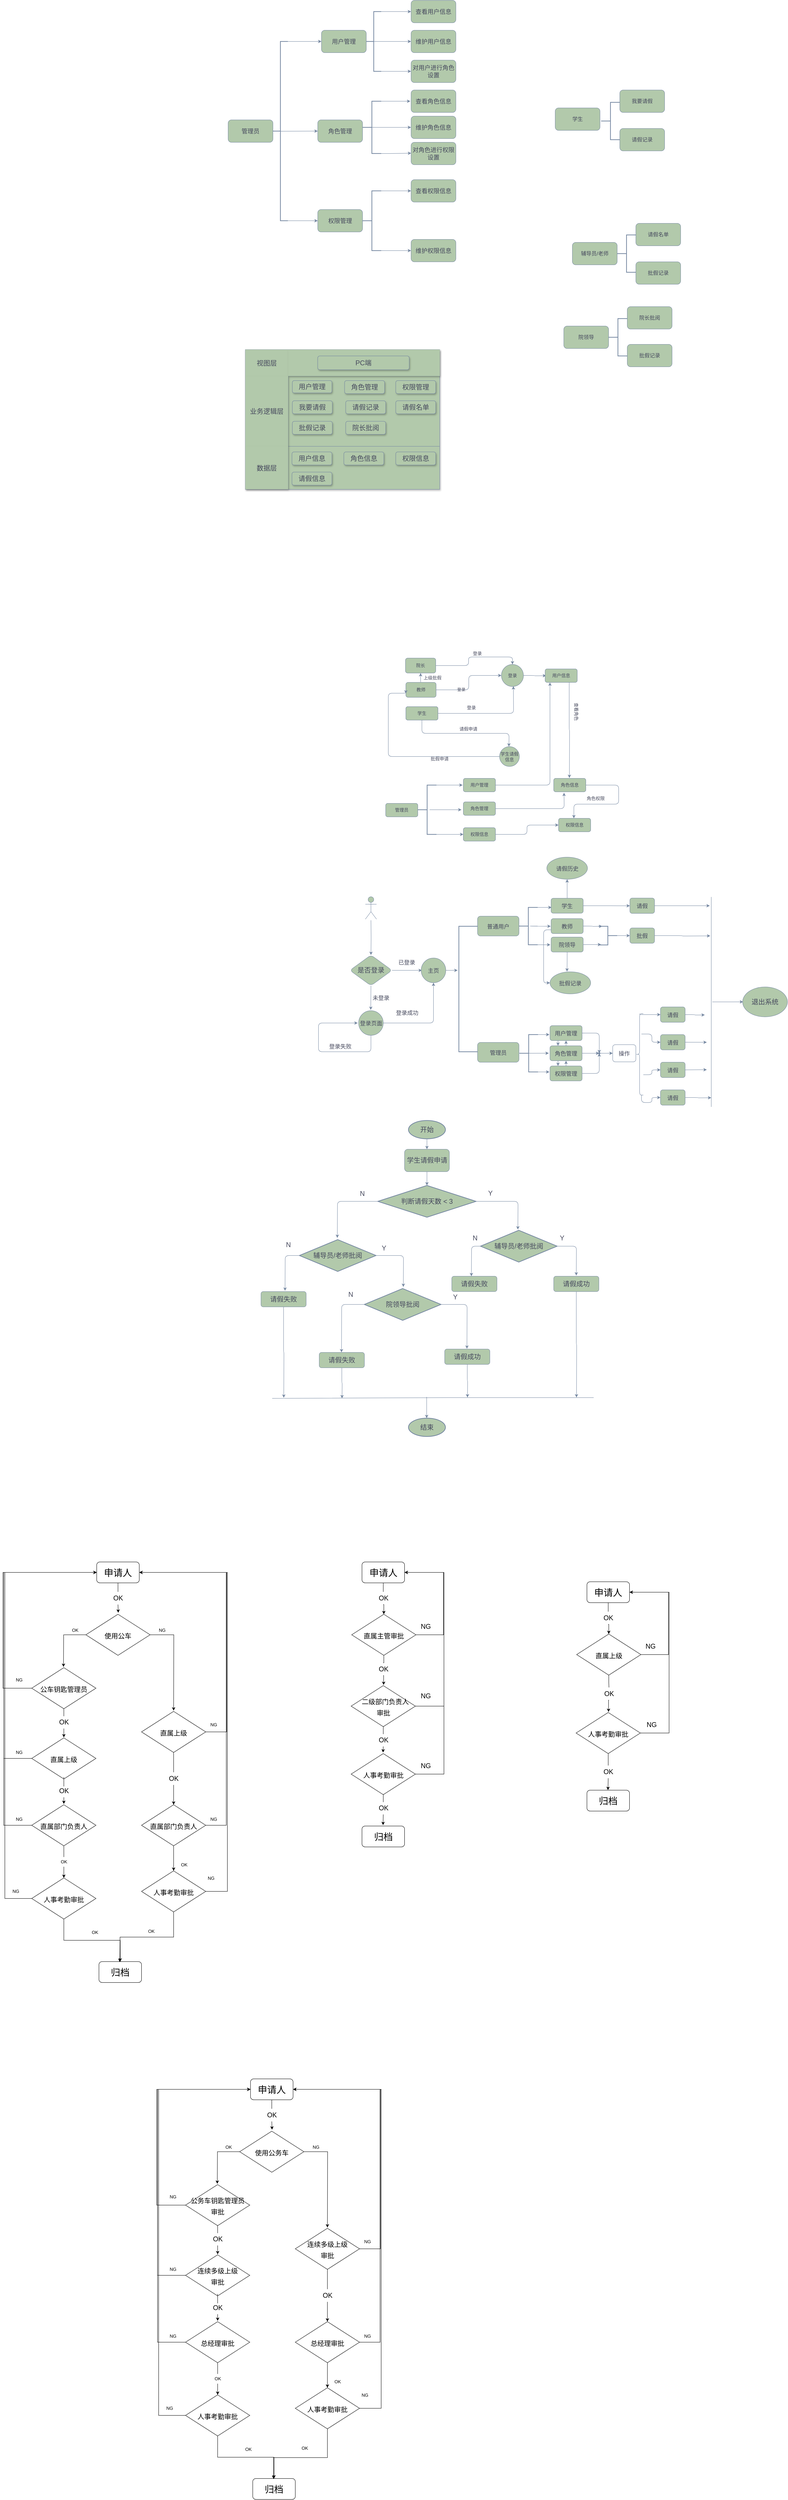 <mxfile version="21.0.6" type="github">
  <diagram id="2jhHBA7Ow1JrRaf4UtZg" name="第 1 页">
    <mxGraphModel dx="2243" dy="1173" grid="0" gridSize="10" guides="1" tooltips="1" connect="1" arrows="1" fold="1" page="0" pageScale="1" pageWidth="827" pageHeight="1169" math="0" shadow="0">
      <root>
        <mxCell id="0" />
        <mxCell id="1" parent="0" />
        <mxCell id="Awp-wjOatyYc55OK3DpH-1" value="&lt;font style=&quot;font-size: 16px;&quot;&gt;管理员&lt;/font&gt;" style="rounded=1;whiteSpace=wrap;html=1;labelBackgroundColor=none;fillColor=#B2C9AB;strokeColor=#788AA3;fontColor=#46495D;" parent="1" vertex="1">
          <mxGeometry x="320" y="250" width="120" height="60" as="geometry" />
        </mxCell>
        <mxCell id="Awp-wjOatyYc55OK3DpH-12" style="edgeStyle=orthogonalEdgeStyle;rounded=1;orthogonalLoop=1;jettySize=auto;html=1;exitX=1;exitY=0;exitDx=0;exitDy=0;exitPerimeter=0;fontSize=16;entryX=0;entryY=0.5;entryDx=0;entryDy=0;labelBackgroundColor=none;fontColor=default;strokeColor=#788AA3;" parent="1" source="Awp-wjOatyYc55OK3DpH-6" target="Awp-wjOatyYc55OK3DpH-19" edge="1">
          <mxGeometry relative="1" as="geometry">
            <mxPoint x="570" y="160" as="targetPoint" />
            <Array as="points">
              <mxPoint x="500" y="40" />
              <mxPoint x="500" y="40" />
            </Array>
          </mxGeometry>
        </mxCell>
        <mxCell id="Awp-wjOatyYc55OK3DpH-13" style="edgeStyle=orthogonalEdgeStyle;rounded=1;orthogonalLoop=1;jettySize=auto;html=1;exitX=1;exitY=1;exitDx=0;exitDy=0;exitPerimeter=0;fontSize=16;entryX=0;entryY=0.5;entryDx=0;entryDy=0;labelBackgroundColor=none;fontColor=default;strokeColor=#788AA3;" parent="1" source="Awp-wjOatyYc55OK3DpH-6" target="Awp-wjOatyYc55OK3DpH-21" edge="1">
          <mxGeometry relative="1" as="geometry">
            <mxPoint x="560" y="360" as="targetPoint" />
            <Array as="points">
              <mxPoint x="490" y="520" />
              <mxPoint x="490" y="520" />
            </Array>
          </mxGeometry>
        </mxCell>
        <mxCell id="Awp-wjOatyYc55OK3DpH-17" style="edgeStyle=orthogonalEdgeStyle;rounded=1;orthogonalLoop=1;jettySize=auto;html=1;exitX=0.45;exitY=0.501;exitDx=0;exitDy=0;exitPerimeter=0;fontSize=16;labelBackgroundColor=none;fontColor=default;strokeColor=#788AA3;" parent="1" source="Awp-wjOatyYc55OK3DpH-6" edge="1">
          <mxGeometry relative="1" as="geometry">
            <mxPoint x="560" y="280" as="targetPoint" />
            <Array as="points" />
          </mxGeometry>
        </mxCell>
        <mxCell id="Awp-wjOatyYc55OK3DpH-6" value="" style="strokeWidth=2;html=1;shape=mxgraph.flowchart.annotation_2;align=left;labelPosition=right;pointerEvents=1;fontSize=16;rounded=1;labelBackgroundColor=none;fillColor=#B2C9AB;strokeColor=#788AA3;fontColor=#46495D;" parent="1" vertex="1">
          <mxGeometry x="440" y="40" width="40" height="480" as="geometry" />
        </mxCell>
        <mxCell id="Awp-wjOatyYc55OK3DpH-19" value="用户管理" style="rounded=1;whiteSpace=wrap;html=1;fontSize=16;labelBackgroundColor=none;fillColor=#B2C9AB;strokeColor=#788AA3;fontColor=#46495D;" parent="1" vertex="1">
          <mxGeometry x="570" y="10" width="120" height="60" as="geometry" />
        </mxCell>
        <mxCell id="Awp-wjOatyYc55OK3DpH-20" value="角色管理" style="rounded=1;whiteSpace=wrap;html=1;fontSize=16;labelBackgroundColor=none;fillColor=#B2C9AB;strokeColor=#788AA3;fontColor=#46495D;" parent="1" vertex="1">
          <mxGeometry x="560" y="250" width="120" height="60" as="geometry" />
        </mxCell>
        <mxCell id="Awp-wjOatyYc55OK3DpH-21" value="权限管理" style="rounded=1;whiteSpace=wrap;html=1;fontSize=16;labelBackgroundColor=none;fillColor=#B2C9AB;strokeColor=#788AA3;fontColor=#46495D;" parent="1" vertex="1">
          <mxGeometry x="560" y="490" width="120" height="60" as="geometry" />
        </mxCell>
        <mxCell id="Awp-wjOatyYc55OK3DpH-28" style="edgeStyle=orthogonalEdgeStyle;rounded=1;orthogonalLoop=1;jettySize=auto;html=1;exitX=1;exitY=0;exitDx=0;exitDy=0;exitPerimeter=0;fontSize=16;entryX=0;entryY=0.5;entryDx=0;entryDy=0;labelBackgroundColor=none;fontColor=default;strokeColor=#788AA3;" parent="1" source="Awp-wjOatyYc55OK3DpH-27" target="Awp-wjOatyYc55OK3DpH-32" edge="1">
          <mxGeometry relative="1" as="geometry">
            <mxPoint x="790" y="120" as="targetPoint" />
            <Array as="points">
              <mxPoint x="800" y="-40" />
            </Array>
          </mxGeometry>
        </mxCell>
        <mxCell id="Awp-wjOatyYc55OK3DpH-29" style="edgeStyle=orthogonalEdgeStyle;rounded=1;orthogonalLoop=1;jettySize=auto;html=1;exitX=1;exitY=1;exitDx=0;exitDy=0;exitPerimeter=0;fontSize=16;entryX=0;entryY=0.5;entryDx=0;entryDy=0;labelBackgroundColor=none;fontColor=default;strokeColor=#788AA3;" parent="1" source="Awp-wjOatyYc55OK3DpH-27" target="Awp-wjOatyYc55OK3DpH-35" edge="1">
          <mxGeometry relative="1" as="geometry">
            <mxPoint x="790" y="280" as="targetPoint" />
            <Array as="points">
              <mxPoint x="740" y="120" />
              <mxPoint x="740" y="120" />
            </Array>
          </mxGeometry>
        </mxCell>
        <mxCell id="Awp-wjOatyYc55OK3DpH-30" style="edgeStyle=orthogonalEdgeStyle;rounded=1;orthogonalLoop=1;jettySize=auto;html=1;exitX=1;exitY=0.5;exitDx=0;exitDy=0;exitPerimeter=0;fontSize=16;entryX=0;entryY=0.5;entryDx=0;entryDy=0;labelBackgroundColor=none;fontColor=default;strokeColor=#788AA3;" parent="1" source="Awp-wjOatyYc55OK3DpH-27" target="Awp-wjOatyYc55OK3DpH-34" edge="1">
          <mxGeometry relative="1" as="geometry">
            <mxPoint x="790" y="200" as="targetPoint" />
            <Array as="points">
              <mxPoint x="700" y="40" />
              <mxPoint x="700" y="40" />
            </Array>
          </mxGeometry>
        </mxCell>
        <mxCell id="Awp-wjOatyYc55OK3DpH-27" value="" style="strokeWidth=2;html=1;shape=mxgraph.flowchart.annotation_2;align=left;labelPosition=right;pointerEvents=1;fontSize=16;rounded=1;labelBackgroundColor=none;fillColor=#B2C9AB;strokeColor=#788AA3;fontColor=#46495D;" parent="1" vertex="1">
          <mxGeometry x="690" y="-40" width="40" height="160" as="geometry" />
        </mxCell>
        <mxCell id="Awp-wjOatyYc55OK3DpH-32" value="查看用户信息" style="rounded=1;whiteSpace=wrap;html=1;fontSize=16;labelBackgroundColor=none;fillColor=#B2C9AB;strokeColor=#788AA3;fontColor=#46495D;" parent="1" vertex="1">
          <mxGeometry x="810" y="-70" width="120" height="60" as="geometry" />
        </mxCell>
        <mxCell id="Awp-wjOatyYc55OK3DpH-34" value="维护用户信息" style="rounded=1;whiteSpace=wrap;html=1;fontSize=16;labelBackgroundColor=none;fillColor=#B2C9AB;strokeColor=#788AA3;fontColor=#46495D;" parent="1" vertex="1">
          <mxGeometry x="810" y="10" width="120" height="60" as="geometry" />
        </mxCell>
        <mxCell id="Awp-wjOatyYc55OK3DpH-35" value="对用户进行角色设置" style="rounded=1;whiteSpace=wrap;html=1;fontSize=16;labelBackgroundColor=none;fillColor=#B2C9AB;strokeColor=#788AA3;fontColor=#46495D;" parent="1" vertex="1">
          <mxGeometry x="810" y="90" width="120" height="60" as="geometry" />
        </mxCell>
        <mxCell id="Awp-wjOatyYc55OK3DpH-49" style="edgeStyle=orthogonalEdgeStyle;rounded=1;orthogonalLoop=1;jettySize=auto;html=1;exitX=1;exitY=0.5;exitDx=0;exitDy=0;exitPerimeter=0;fontSize=16;labelBackgroundColor=none;fontColor=default;strokeColor=#788AA3;" parent="1" source="Awp-wjOatyYc55OK3DpH-41" edge="1">
          <mxGeometry relative="1" as="geometry">
            <mxPoint x="810" y="270" as="targetPoint" />
            <Array as="points">
              <mxPoint x="700" y="270" />
              <mxPoint x="700" y="270" />
            </Array>
          </mxGeometry>
        </mxCell>
        <mxCell id="Awp-wjOatyYc55OK3DpH-50" style="edgeStyle=orthogonalEdgeStyle;rounded=1;orthogonalLoop=1;jettySize=auto;html=1;exitX=1;exitY=0;exitDx=0;exitDy=0;exitPerimeter=0;entryX=-0.017;entryY=0.5;entryDx=0;entryDy=0;entryPerimeter=0;fontSize=16;labelBackgroundColor=none;fontColor=default;strokeColor=#788AA3;" parent="1" source="Awp-wjOatyYc55OK3DpH-41" edge="1">
          <mxGeometry relative="1" as="geometry">
            <mxPoint x="807.96" y="200" as="targetPoint" />
            <Array as="points">
              <mxPoint x="740" y="200" />
              <mxPoint x="740" y="200" />
            </Array>
          </mxGeometry>
        </mxCell>
        <mxCell id="Awp-wjOatyYc55OK3DpH-54" style="edgeStyle=orthogonalEdgeStyle;rounded=1;orthogonalLoop=1;jettySize=auto;html=1;exitX=1;exitY=1;exitDx=0;exitDy=0;exitPerimeter=0;entryX=0.003;entryY=0.487;entryDx=0;entryDy=0;entryPerimeter=0;fontSize=16;labelBackgroundColor=none;fontColor=default;strokeColor=#788AA3;" parent="1" source="Awp-wjOatyYc55OK3DpH-41" edge="1">
          <mxGeometry relative="1" as="geometry">
            <mxPoint x="810.36" y="339.22" as="targetPoint" />
            <Array as="points">
              <mxPoint x="755" y="340" />
            </Array>
          </mxGeometry>
        </mxCell>
        <mxCell id="Awp-wjOatyYc55OK3DpH-41" value="" style="strokeWidth=2;html=1;shape=mxgraph.flowchart.annotation_2;align=left;labelPosition=right;pointerEvents=1;fontSize=16;rounded=1;labelBackgroundColor=none;fillColor=#B2C9AB;strokeColor=#788AA3;fontColor=#46495D;" parent="1" vertex="1">
          <mxGeometry x="680" y="200" width="50" height="140" as="geometry" />
        </mxCell>
        <mxCell id="Awp-wjOatyYc55OK3DpH-55" value="查看角色信息" style="rounded=1;whiteSpace=wrap;html=1;fontSize=16;labelBackgroundColor=none;fillColor=#B2C9AB;strokeColor=#788AA3;fontColor=#46495D;" parent="1" vertex="1">
          <mxGeometry x="810" y="170" width="120" height="60" as="geometry" />
        </mxCell>
        <mxCell id="Awp-wjOatyYc55OK3DpH-56" value="维护角色信息" style="rounded=1;whiteSpace=wrap;html=1;fontSize=16;labelBackgroundColor=none;fillColor=#B2C9AB;strokeColor=#788AA3;fontColor=#46495D;" parent="1" vertex="1">
          <mxGeometry x="810" y="240" width="120" height="60" as="geometry" />
        </mxCell>
        <mxCell id="Awp-wjOatyYc55OK3DpH-57" value="对角色进行权限设置" style="rounded=1;whiteSpace=wrap;html=1;fontSize=16;labelBackgroundColor=none;fillColor=#B2C9AB;strokeColor=#788AA3;fontColor=#46495D;" parent="1" vertex="1">
          <mxGeometry x="810" y="310" width="120" height="60" as="geometry" />
        </mxCell>
        <mxCell id="Awp-wjOatyYc55OK3DpH-62" style="edgeStyle=orthogonalEdgeStyle;rounded=1;orthogonalLoop=1;jettySize=auto;html=1;exitX=1;exitY=0;exitDx=0;exitDy=0;exitPerimeter=0;entryX=0;entryY=0.5;entryDx=0;entryDy=0;fontSize=16;labelBackgroundColor=none;fontColor=default;strokeColor=#788AA3;" parent="1" source="Awp-wjOatyYc55OK3DpH-58" target="Awp-wjOatyYc55OK3DpH-59" edge="1">
          <mxGeometry relative="1" as="geometry">
            <Array as="points">
              <mxPoint x="750" y="440" />
              <mxPoint x="750" y="440" />
            </Array>
          </mxGeometry>
        </mxCell>
        <mxCell id="Awp-wjOatyYc55OK3DpH-69" style="edgeStyle=orthogonalEdgeStyle;rounded=1;orthogonalLoop=1;jettySize=auto;html=1;exitX=1;exitY=1;exitDx=0;exitDy=0;exitPerimeter=0;entryX=0;entryY=0.5;entryDx=0;entryDy=0;fontSize=16;labelBackgroundColor=none;fontColor=default;strokeColor=#788AA3;" parent="1" source="Awp-wjOatyYc55OK3DpH-58" target="Awp-wjOatyYc55OK3DpH-61" edge="1">
          <mxGeometry relative="1" as="geometry">
            <Array as="points">
              <mxPoint x="760" y="600" />
              <mxPoint x="760" y="600" />
            </Array>
          </mxGeometry>
        </mxCell>
        <mxCell id="Awp-wjOatyYc55OK3DpH-58" value="" style="strokeWidth=2;html=1;shape=mxgraph.flowchart.annotation_2;align=left;labelPosition=right;pointerEvents=1;fontSize=16;rounded=1;labelBackgroundColor=none;fillColor=#B2C9AB;strokeColor=#788AA3;fontColor=#46495D;" parent="1" vertex="1">
          <mxGeometry x="680" y="440" width="50" height="160" as="geometry" />
        </mxCell>
        <mxCell id="Awp-wjOatyYc55OK3DpH-59" value="查看权限信息" style="rounded=1;whiteSpace=wrap;html=1;fontSize=16;labelBackgroundColor=none;fillColor=#B2C9AB;strokeColor=#788AA3;fontColor=#46495D;" parent="1" vertex="1">
          <mxGeometry x="810" y="410" width="120" height="60" as="geometry" />
        </mxCell>
        <mxCell id="Awp-wjOatyYc55OK3DpH-61" value="维护权限信息" style="rounded=1;whiteSpace=wrap;html=1;fontSize=16;labelBackgroundColor=none;fillColor=#B2C9AB;strokeColor=#788AA3;fontColor=#46495D;" parent="1" vertex="1">
          <mxGeometry x="810" y="570" width="120" height="60" as="geometry" />
        </mxCell>
        <mxCell id="cuKLUu5MOwFmbXoMq71g-1" value="&lt;font style=&quot;font-size: 14px;&quot;&gt;学生&lt;/font&gt;" style="rounded=1;whiteSpace=wrap;html=1;labelBackgroundColor=none;labelBorderColor=none;fillColor=#B2C9AB;strokeColor=#788AA3;fontColor=#46495D;" parent="1" vertex="1">
          <mxGeometry x="1196" y="218" width="120" height="60" as="geometry" />
        </mxCell>
        <mxCell id="cuKLUu5MOwFmbXoMq71g-2" value="" style="strokeWidth=2;html=1;shape=mxgraph.flowchart.annotation_2;align=left;labelPosition=right;pointerEvents=1;labelBackgroundColor=none;labelBorderColor=none;rounded=1;fillColor=#B2C9AB;strokeColor=#788AA3;fontColor=#46495D;" parent="1" vertex="1">
          <mxGeometry x="1319" y="203" width="50" height="100" as="geometry" />
        </mxCell>
        <mxCell id="cuKLUu5MOwFmbXoMq71g-3" value="&lt;font style=&quot;font-size: 14px;&quot;&gt;我要请假&lt;/font&gt;" style="rounded=1;whiteSpace=wrap;html=1;labelBackgroundColor=none;labelBorderColor=none;fillColor=#B2C9AB;strokeColor=#788AA3;fontColor=#46495D;" parent="1" vertex="1">
          <mxGeometry x="1369" y="170" width="120" height="60" as="geometry" />
        </mxCell>
        <mxCell id="cuKLUu5MOwFmbXoMq71g-4" value="&lt;font style=&quot;font-size: 14px;&quot;&gt;请假记录&lt;/font&gt;" style="rounded=1;whiteSpace=wrap;html=1;labelBackgroundColor=none;labelBorderColor=none;fillColor=#B2C9AB;strokeColor=#788AA3;fontColor=#46495D;" parent="1" vertex="1">
          <mxGeometry x="1369" y="273" width="120" height="60" as="geometry" />
        </mxCell>
        <mxCell id="cuKLUu5MOwFmbXoMq71g-5" value="&lt;font style=&quot;font-size: 14px;&quot;&gt;辅导员/老师&lt;/font&gt;" style="rounded=1;whiteSpace=wrap;html=1;labelBackgroundColor=none;fillColor=#B2C9AB;strokeColor=#788AA3;fontColor=#46495D;" parent="1" vertex="1">
          <mxGeometry x="1242" y="578" width="120" height="60" as="geometry" />
        </mxCell>
        <mxCell id="cuKLUu5MOwFmbXoMq71g-6" value="" style="strokeWidth=2;html=1;shape=mxgraph.flowchart.annotation_2;align=left;labelPosition=right;pointerEvents=1;fontSize=14;labelBackgroundColor=none;rounded=1;fillColor=#B2C9AB;strokeColor=#788AA3;fontColor=#46495D;" parent="1" vertex="1">
          <mxGeometry x="1362" y="558" width="50" height="100" as="geometry" />
        </mxCell>
        <mxCell id="cuKLUu5MOwFmbXoMq71g-8" value="请假名单" style="rounded=1;whiteSpace=wrap;html=1;fontSize=14;labelBackgroundColor=none;fillColor=#B2C9AB;strokeColor=#788AA3;fontColor=#46495D;" parent="1" vertex="1">
          <mxGeometry x="1412" y="527" width="120" height="60" as="geometry" />
        </mxCell>
        <mxCell id="cuKLUu5MOwFmbXoMq71g-9" value="批假记录" style="rounded=1;whiteSpace=wrap;html=1;fontSize=14;labelBackgroundColor=none;fillColor=#B2C9AB;strokeColor=#788AA3;fontColor=#46495D;" parent="1" vertex="1">
          <mxGeometry x="1412" y="630" width="120" height="60" as="geometry" />
        </mxCell>
        <mxCell id="cuKLUu5MOwFmbXoMq71g-10" value="院领导" style="rounded=1;whiteSpace=wrap;html=1;fontSize=14;labelBackgroundColor=none;fillColor=#B2C9AB;strokeColor=#788AA3;fontColor=#46495D;" parent="1" vertex="1">
          <mxGeometry x="1219" y="802" width="120" height="60" as="geometry" />
        </mxCell>
        <mxCell id="cuKLUu5MOwFmbXoMq71g-11" value="" style="strokeWidth=2;html=1;shape=mxgraph.flowchart.annotation_2;align=left;labelPosition=right;pointerEvents=1;fontSize=14;labelBackgroundColor=none;rounded=1;fillColor=#B2C9AB;strokeColor=#788AA3;fontColor=#46495D;" parent="1" vertex="1">
          <mxGeometry x="1339" y="782" width="50" height="100" as="geometry" />
        </mxCell>
        <mxCell id="cuKLUu5MOwFmbXoMq71g-12" value="院长批阅" style="rounded=1;whiteSpace=wrap;html=1;fontSize=14;labelBackgroundColor=none;fillColor=#B2C9AB;strokeColor=#788AA3;fontColor=#46495D;" parent="1" vertex="1">
          <mxGeometry x="1389" y="750" width="120" height="60" as="geometry" />
        </mxCell>
        <mxCell id="cuKLUu5MOwFmbXoMq71g-13" value="批假记录" style="rounded=1;whiteSpace=wrap;html=1;fontSize=14;labelBackgroundColor=none;fillColor=#B2C9AB;strokeColor=#788AA3;fontColor=#46495D;" parent="1" vertex="1">
          <mxGeometry x="1389" y="851" width="120" height="60" as="geometry" />
        </mxCell>
        <mxCell id="Xv1z-1eOxLT4SCFc1sTY-24" value="" style="shape=table;startSize=0;container=1;collapsible=0;childLayout=tableLayout;shadow=1;fontSize=20;labelBackgroundColor=none;rounded=1;fillColor=#B2C9AB;strokeColor=#788AA3;fontColor=#46495D;" parent="1" vertex="1">
          <mxGeometry x="366" y="865" width="520.73" height="374.3" as="geometry" />
        </mxCell>
        <mxCell id="Xv1z-1eOxLT4SCFc1sTY-25" value="" style="shape=tableRow;horizontal=0;startSize=0;swimlaneHead=0;swimlaneBody=0;top=0;left=0;bottom=0;right=0;collapsible=0;dropTarget=0;fillColor=none;points=[[0,0.5],[1,0.5]];portConstraint=eastwest;shadow=1;fontSize=20;labelBackgroundColor=none;rounded=1;strokeColor=#788AA3;fontColor=#46495D;" parent="Xv1z-1eOxLT4SCFc1sTY-24" vertex="1">
          <mxGeometry width="520.73" height="71" as="geometry" />
        </mxCell>
        <mxCell id="Xv1z-1eOxLT4SCFc1sTY-26" value="&lt;span style=&quot;font-size: 18px;&quot;&gt;视图层&lt;/span&gt;" style="shape=partialRectangle;html=1;whiteSpace=wrap;connectable=0;overflow=hidden;top=0;left=0;bottom=0;right=0;pointerEvents=1;shadow=1;fontSize=20;labelBackgroundColor=none;rounded=1;fillColor=#B2C9AB;strokeColor=#788AA3;fontColor=#46495D;" parent="Xv1z-1eOxLT4SCFc1sTY-25" vertex="1">
          <mxGeometry width="115" height="71" as="geometry">
            <mxRectangle width="115" height="71" as="alternateBounds" />
          </mxGeometry>
        </mxCell>
        <mxCell id="Xv1z-1eOxLT4SCFc1sTY-27" value="" style="shape=partialRectangle;html=1;whiteSpace=wrap;connectable=0;overflow=hidden;top=0;left=0;bottom=0;right=0;pointerEvents=1;shadow=1;fontSize=20;labelBackgroundColor=none;rounded=1;fillColor=#B2C9AB;strokeColor=#788AA3;fontColor=#46495D;" parent="Xv1z-1eOxLT4SCFc1sTY-25" vertex="1">
          <mxGeometry x="115" width="406" height="71" as="geometry">
            <mxRectangle width="406" height="71" as="alternateBounds" />
          </mxGeometry>
        </mxCell>
        <mxCell id="Xv1z-1eOxLT4SCFc1sTY-28" value="" style="shape=tableRow;horizontal=0;startSize=0;swimlaneHead=0;swimlaneBody=0;top=0;left=0;bottom=0;right=0;collapsible=0;dropTarget=0;fillColor=none;points=[[0,0.5],[1,0.5]];portConstraint=eastwest;shadow=1;fontSize=20;labelBackgroundColor=none;rounded=1;strokeColor=#788AA3;fontColor=#46495D;" parent="Xv1z-1eOxLT4SCFc1sTY-24" vertex="1">
          <mxGeometry y="71" width="520.73" height="188" as="geometry" />
        </mxCell>
        <mxCell id="Xv1z-1eOxLT4SCFc1sTY-29" value="&lt;font style=&quot;font-size: 18px;&quot;&gt;业务逻辑层&lt;/font&gt;" style="shape=partialRectangle;html=1;whiteSpace=wrap;connectable=0;overflow=hidden;top=0;left=0;bottom=0;right=0;pointerEvents=1;shadow=1;fontSize=20;labelBackgroundColor=none;rounded=1;fillColor=#B2C9AB;strokeColor=#788AA3;fontColor=#46495D;" parent="Xv1z-1eOxLT4SCFc1sTY-28" vertex="1">
          <mxGeometry width="115" height="188" as="geometry">
            <mxRectangle width="115" height="188" as="alternateBounds" />
          </mxGeometry>
        </mxCell>
        <mxCell id="Xv1z-1eOxLT4SCFc1sTY-30" value="" style="shape=partialRectangle;html=1;whiteSpace=wrap;connectable=0;overflow=hidden;fillColor=none;top=0;left=0;bottom=0;right=0;pointerEvents=1;shadow=1;fontSize=20;labelBackgroundColor=none;rounded=1;strokeColor=#788AA3;fontColor=#46495D;" parent="Xv1z-1eOxLT4SCFc1sTY-28" vertex="1">
          <mxGeometry x="115" width="406" height="188" as="geometry">
            <mxRectangle width="406" height="188" as="alternateBounds" />
          </mxGeometry>
        </mxCell>
        <mxCell id="Xv1z-1eOxLT4SCFc1sTY-31" value="" style="shape=tableRow;horizontal=0;startSize=0;swimlaneHead=0;swimlaneBody=0;top=0;left=0;bottom=0;right=0;collapsible=0;dropTarget=0;fillColor=none;points=[[0,0.5],[1,0.5]];portConstraint=eastwest;shadow=1;fontSize=20;labelBackgroundColor=none;rounded=1;strokeColor=#788AA3;fontColor=#46495D;" parent="Xv1z-1eOxLT4SCFc1sTY-24" vertex="1">
          <mxGeometry y="259" width="520.73" height="115" as="geometry" />
        </mxCell>
        <mxCell id="Xv1z-1eOxLT4SCFc1sTY-32" value="&lt;font style=&quot;font-size: 18px;&quot;&gt;数据&lt;font style=&quot;font-size: 18px;&quot;&gt;层&lt;/font&gt;&lt;/font&gt;" style="shape=partialRectangle;html=1;whiteSpace=wrap;connectable=0;overflow=hidden;top=0;left=0;bottom=0;right=0;pointerEvents=1;shadow=1;fontSize=20;labelBackgroundColor=none;rounded=1;fillColor=#B2C9AB;strokeColor=#788AA3;fontColor=#46495D;" parent="Xv1z-1eOxLT4SCFc1sTY-31" vertex="1">
          <mxGeometry width="115" height="115" as="geometry">
            <mxRectangle width="115" height="115" as="alternateBounds" />
          </mxGeometry>
        </mxCell>
        <mxCell id="Xv1z-1eOxLT4SCFc1sTY-33" value="" style="shape=partialRectangle;html=1;whiteSpace=wrap;connectable=0;overflow=hidden;fillColor=none;top=0;left=0;bottom=0;right=0;pointerEvents=1;shadow=1;fontSize=20;labelBackgroundColor=none;rounded=1;strokeColor=#788AA3;fontColor=#46495D;" parent="Xv1z-1eOxLT4SCFc1sTY-31" vertex="1">
          <mxGeometry x="115" width="406" height="115" as="geometry">
            <mxRectangle width="406" height="115" as="alternateBounds" />
          </mxGeometry>
        </mxCell>
        <mxCell id="Xv1z-1eOxLT4SCFc1sTY-34" value="PC端" style="rounded=1;whiteSpace=wrap;html=1;shadow=1;fontSize=18;labelBackgroundColor=none;fillColor=#B2C9AB;strokeColor=#788AA3;fontColor=#46495D;" parent="1" vertex="1">
          <mxGeometry x="560" y="882" width="245" height="37" as="geometry" />
        </mxCell>
        <mxCell id="Xv1z-1eOxLT4SCFc1sTY-35" value="用户管理" style="rounded=1;whiteSpace=wrap;html=1;shadow=1;fontSize=18;labelBackgroundColor=none;fillColor=#B2C9AB;strokeColor=#788AA3;fontColor=#46495D;" parent="1" vertex="1">
          <mxGeometry x="492" y="948" width="106" height="33" as="geometry" />
        </mxCell>
        <mxCell id="Xv1z-1eOxLT4SCFc1sTY-36" value="角色管理" style="rounded=1;whiteSpace=wrap;html=1;shadow=1;fontSize=18;labelBackgroundColor=none;fillColor=#B2C9AB;strokeColor=#788AA3;fontColor=#46495D;" parent="1" vertex="1">
          <mxGeometry x="632" y="948" width="107" height="35" as="geometry" />
        </mxCell>
        <mxCell id="Xv1z-1eOxLT4SCFc1sTY-37" value="权限管理" style="rounded=1;whiteSpace=wrap;html=1;shadow=1;fontSize=18;labelBackgroundColor=none;fillColor=#B2C9AB;strokeColor=#788AA3;fontColor=#46495D;" parent="1" vertex="1">
          <mxGeometry x="769" y="948" width="107" height="35" as="geometry" />
        </mxCell>
        <mxCell id="Xv1z-1eOxLT4SCFc1sTY-38" value="我要请假" style="rounded=1;whiteSpace=wrap;html=1;shadow=1;fontSize=18;labelBackgroundColor=none;fillColor=#B2C9AB;strokeColor=#788AA3;fontColor=#46495D;" parent="1" vertex="1">
          <mxGeometry x="492" y="1002" width="107" height="35" as="geometry" />
        </mxCell>
        <mxCell id="Xv1z-1eOxLT4SCFc1sTY-39" value="请假名单" style="rounded=1;whiteSpace=wrap;html=1;shadow=1;fontSize=18;labelBackgroundColor=none;fillColor=#B2C9AB;strokeColor=#788AA3;fontColor=#46495D;" parent="1" vertex="1">
          <mxGeometry x="769" y="1002" width="107" height="35" as="geometry" />
        </mxCell>
        <mxCell id="Xv1z-1eOxLT4SCFc1sTY-40" value="批假记录" style="rounded=1;whiteSpace=wrap;html=1;shadow=1;fontSize=18;labelBackgroundColor=none;fillColor=#B2C9AB;strokeColor=#788AA3;fontColor=#46495D;" parent="1" vertex="1">
          <mxGeometry x="492" y="1057" width="107" height="35" as="geometry" />
        </mxCell>
        <mxCell id="Xv1z-1eOxLT4SCFc1sTY-41" value="请假记录" style="rounded=1;whiteSpace=wrap;html=1;shadow=1;fontSize=18;labelBackgroundColor=none;fillColor=#B2C9AB;strokeColor=#788AA3;fontColor=#46495D;" parent="1" vertex="1">
          <mxGeometry x="635" y="1002" width="107" height="35" as="geometry" />
        </mxCell>
        <mxCell id="Xv1z-1eOxLT4SCFc1sTY-42" value="院长批阅" style="rounded=1;whiteSpace=wrap;html=1;shadow=1;fontSize=18;labelBackgroundColor=none;fillColor=#B2C9AB;strokeColor=#788AA3;fontColor=#46495D;" parent="1" vertex="1">
          <mxGeometry x="635" y="1057" width="107" height="35" as="geometry" />
        </mxCell>
        <mxCell id="Xv1z-1eOxLT4SCFc1sTY-43" value="用户信息" style="rounded=1;whiteSpace=wrap;html=1;shadow=1;fontSize=18;labelBackgroundColor=none;fillColor=#B2C9AB;strokeColor=#788AA3;fontColor=#46495D;" parent="1" vertex="1">
          <mxGeometry x="491" y="1139" width="107" height="35" as="geometry" />
        </mxCell>
        <mxCell id="Xv1z-1eOxLT4SCFc1sTY-44" value="角色信息" style="rounded=1;whiteSpace=wrap;html=1;shadow=1;fontSize=18;labelBackgroundColor=none;fillColor=#B2C9AB;strokeColor=#788AA3;fontColor=#46495D;" parent="1" vertex="1">
          <mxGeometry x="630" y="1139" width="107" height="35" as="geometry" />
        </mxCell>
        <mxCell id="Xv1z-1eOxLT4SCFc1sTY-45" value="权限信息" style="rounded=1;whiteSpace=wrap;html=1;shadow=1;fontSize=18;labelBackgroundColor=none;fillColor=#B2C9AB;strokeColor=#788AA3;fontColor=#46495D;" parent="1" vertex="1">
          <mxGeometry x="769" y="1139" width="107" height="35" as="geometry" />
        </mxCell>
        <mxCell id="Xv1z-1eOxLT4SCFc1sTY-47" value="请假信息" style="rounded=1;whiteSpace=wrap;html=1;shadow=1;fontSize=18;labelBackgroundColor=none;fillColor=#B2C9AB;strokeColor=#788AA3;fontColor=#46495D;" parent="1" vertex="1">
          <mxGeometry x="491" y="1193" width="107" height="35" as="geometry" />
        </mxCell>
        <mxCell id="bMXZFIGW-ey9HqLPGLQS-4" style="edgeStyle=orthogonalEdgeStyle;rounded=1;orthogonalLoop=1;jettySize=auto;html=1;exitX=1;exitY=0.5;exitDx=0;exitDy=0;labelBackgroundColor=none;fontColor=default;strokeColor=#788AA3;" parent="1" source="bMXZFIGW-ey9HqLPGLQS-2" edge="1">
          <mxGeometry relative="1" as="geometry">
            <mxPoint x="1084" y="1766" as="targetPoint" />
          </mxGeometry>
        </mxCell>
        <mxCell id="bMXZFIGW-ey9HqLPGLQS-11" style="edgeStyle=orthogonalEdgeStyle;rounded=1;orthogonalLoop=1;jettySize=auto;html=1;exitX=0.5;exitY=1;exitDx=0;exitDy=0;labelBackgroundColor=none;fontColor=default;strokeColor=#788AA3;" parent="1" source="bMXZFIGW-ey9HqLPGLQS-2" edge="1">
          <mxGeometry relative="1" as="geometry">
            <mxPoint x="1072" y="1928" as="targetPoint" />
          </mxGeometry>
        </mxCell>
        <mxCell id="bMXZFIGW-ey9HqLPGLQS-2" value="学生" style="rounded=1;whiteSpace=wrap;html=1;labelBackgroundColor=none;fillColor=#B2C9AB;strokeColor=#788AA3;fontColor=#46495D;" parent="1" vertex="1">
          <mxGeometry x="796" y="1821" width="86" height="36" as="geometry" />
        </mxCell>
        <mxCell id="bMXZFIGW-ey9HqLPGLQS-5" value="登录" style="text;html=1;align=center;verticalAlign=middle;resizable=0;points=[];autosize=1;strokeColor=none;fillColor=none;labelBackgroundColor=none;rounded=1;fontColor=#46495D;" parent="1" vertex="1">
          <mxGeometry x="950" y="1811" width="42" height="26" as="geometry" />
        </mxCell>
        <mxCell id="bMXZFIGW-ey9HqLPGLQS-18" style="edgeStyle=orthogonalEdgeStyle;rounded=1;orthogonalLoop=1;jettySize=auto;html=1;exitX=1;exitY=0.5;exitDx=0;exitDy=0;labelBackgroundColor=none;fontColor=default;strokeColor=#788AA3;" parent="1" source="bMXZFIGW-ey9HqLPGLQS-6" edge="1">
          <mxGeometry relative="1" as="geometry">
            <mxPoint x="1171.6" y="1738" as="targetPoint" />
          </mxGeometry>
        </mxCell>
        <mxCell id="bMXZFIGW-ey9HqLPGLQS-6" value="登录" style="ellipse;whiteSpace=wrap;html=1;aspect=fixed;labelBackgroundColor=none;rounded=1;fillColor=#B2C9AB;strokeColor=#788AA3;fontColor=#46495D;" parent="1" vertex="1">
          <mxGeometry x="1052" y="1708" width="59" height="59" as="geometry" />
        </mxCell>
        <mxCell id="bMXZFIGW-ey9HqLPGLQS-8" style="edgeStyle=orthogonalEdgeStyle;rounded=1;orthogonalLoop=1;jettySize=auto;html=1;exitX=1;exitY=0.5;exitDx=0;exitDy=0;entryX=0;entryY=0.5;entryDx=0;entryDy=0;labelBackgroundColor=none;fontColor=default;strokeColor=#788AA3;" parent="1" source="bMXZFIGW-ey9HqLPGLQS-7" target="bMXZFIGW-ey9HqLPGLQS-6" edge="1">
          <mxGeometry relative="1" as="geometry" />
        </mxCell>
        <mxCell id="bMXZFIGW-ey9HqLPGLQS-9" value="登录" style="edgeLabel;html=1;align=center;verticalAlign=middle;resizable=0;points=[];labelBackgroundColor=none;rounded=1;fontColor=#46495D;" parent="bMXZFIGW-ey9HqLPGLQS-8" vertex="1" connectable="0">
          <mxGeometry x="-0.375" y="1" relative="1" as="geometry">
            <mxPoint as="offset" />
          </mxGeometry>
        </mxCell>
        <mxCell id="bMXZFIGW-ey9HqLPGLQS-44" style="edgeStyle=orthogonalEdgeStyle;rounded=1;orthogonalLoop=1;jettySize=auto;html=1;exitX=0.5;exitY=0;exitDx=0;exitDy=0;entryX=0.5;entryY=1;entryDx=0;entryDy=0;labelBackgroundColor=none;fontColor=default;strokeColor=#788AA3;" parent="1" source="bMXZFIGW-ey9HqLPGLQS-7" target="bMXZFIGW-ey9HqLPGLQS-41" edge="1">
          <mxGeometry relative="1" as="geometry" />
        </mxCell>
        <mxCell id="bMXZFIGW-ey9HqLPGLQS-7" value="教师" style="rounded=1;whiteSpace=wrap;html=1;labelBackgroundColor=none;fillColor=#B2C9AB;strokeColor=#788AA3;fontColor=#46495D;" parent="1" vertex="1">
          <mxGeometry x="796" y="1756" width="81" height="40" as="geometry" />
        </mxCell>
        <mxCell id="bMXZFIGW-ey9HqLPGLQS-16" style="edgeStyle=orthogonalEdgeStyle;rounded=1;orthogonalLoop=1;jettySize=auto;html=1;exitX=0;exitY=0.5;exitDx=0;exitDy=0;entryX=0;entryY=0.75;entryDx=0;entryDy=0;labelBackgroundColor=none;fontColor=default;strokeColor=#788AA3;" parent="1" source="bMXZFIGW-ey9HqLPGLQS-13" target="bMXZFIGW-ey9HqLPGLQS-7" edge="1">
          <mxGeometry relative="1" as="geometry">
            <mxPoint x="749" y="1778" as="targetPoint" />
            <Array as="points">
              <mxPoint x="749" y="1955" />
              <mxPoint x="749" y="1785" />
            </Array>
          </mxGeometry>
        </mxCell>
        <mxCell id="bMXZFIGW-ey9HqLPGLQS-13" value="学生请假信息" style="ellipse;whiteSpace=wrap;html=1;aspect=fixed;labelBackgroundColor=none;rounded=1;fillColor=#B2C9AB;strokeColor=#788AA3;fontColor=#46495D;" parent="1" vertex="1">
          <mxGeometry x="1047" y="1928" width="53" height="53" as="geometry" />
        </mxCell>
        <mxCell id="bMXZFIGW-ey9HqLPGLQS-14" value="请假申请" style="text;html=1;align=center;verticalAlign=middle;resizable=0;points=[];autosize=1;strokeColor=none;fillColor=none;labelBackgroundColor=none;rounded=1;fontColor=#46495D;" parent="1" vertex="1">
          <mxGeometry x="930" y="1868" width="66" height="26" as="geometry" />
        </mxCell>
        <mxCell id="bMXZFIGW-ey9HqLPGLQS-17" value="批假申请" style="text;html=1;align=center;verticalAlign=middle;resizable=0;points=[];autosize=1;strokeColor=none;fillColor=none;labelBackgroundColor=none;rounded=1;fontColor=#46495D;" parent="1" vertex="1">
          <mxGeometry x="853" y="1948" width="66" height="26" as="geometry" />
        </mxCell>
        <mxCell id="bMXZFIGW-ey9HqLPGLQS-20" style="edgeStyle=orthogonalEdgeStyle;rounded=1;orthogonalLoop=1;jettySize=auto;html=1;exitX=0.75;exitY=1;exitDx=0;exitDy=0;labelBackgroundColor=none;fontColor=default;strokeColor=#788AA3;" parent="1" source="bMXZFIGW-ey9HqLPGLQS-19" edge="1">
          <mxGeometry relative="1" as="geometry">
            <mxPoint x="1234" y="2012" as="targetPoint" />
          </mxGeometry>
        </mxCell>
        <mxCell id="bMXZFIGW-ey9HqLPGLQS-19" value="用户信息" style="rounded=1;whiteSpace=wrap;html=1;labelBackgroundColor=none;fillColor=#B2C9AB;strokeColor=#788AA3;fontColor=#46495D;" parent="1" vertex="1">
          <mxGeometry x="1169" y="1720" width="86" height="36" as="geometry" />
        </mxCell>
        <mxCell id="bMXZFIGW-ey9HqLPGLQS-21" value="查看角色" style="text;html=1;align=center;verticalAlign=middle;resizable=0;points=[];autosize=1;strokeColor=none;fillColor=none;rotation=90;labelBackgroundColor=none;rounded=1;fontColor=#46495D;" parent="1" vertex="1">
          <mxGeometry x="1219" y="1821" width="66" height="26" as="geometry" />
        </mxCell>
        <mxCell id="bMXZFIGW-ey9HqLPGLQS-23" style="edgeStyle=orthogonalEdgeStyle;rounded=1;orthogonalLoop=1;jettySize=auto;html=1;exitX=1;exitY=0.5;exitDx=0;exitDy=0;labelBackgroundColor=none;fontColor=default;strokeColor=#788AA3;" parent="1" source="bMXZFIGW-ey9HqLPGLQS-22" edge="1">
          <mxGeometry relative="1" as="geometry">
            <mxPoint x="1246" y="2120" as="targetPoint" />
            <Array as="points">
              <mxPoint x="1366" y="2031" />
              <mxPoint x="1366" y="2082" />
              <mxPoint x="1246" y="2082" />
            </Array>
          </mxGeometry>
        </mxCell>
        <mxCell id="bMXZFIGW-ey9HqLPGLQS-22" value="角色信息" style="rounded=1;whiteSpace=wrap;html=1;labelBackgroundColor=none;fillColor=#B2C9AB;strokeColor=#788AA3;fontColor=#46495D;" parent="1" vertex="1">
          <mxGeometry x="1192" y="2013" width="86" height="36" as="geometry" />
        </mxCell>
        <mxCell id="bMXZFIGW-ey9HqLPGLQS-24" value="权限信息" style="rounded=1;whiteSpace=wrap;html=1;labelBackgroundColor=none;fillColor=#B2C9AB;strokeColor=#788AA3;fontColor=#46495D;" parent="1" vertex="1">
          <mxGeometry x="1205" y="2120" width="86" height="36" as="geometry" />
        </mxCell>
        <mxCell id="bMXZFIGW-ey9HqLPGLQS-25" value="角色权限" style="text;html=1;align=center;verticalAlign=middle;resizable=0;points=[];autosize=1;strokeColor=none;fillColor=none;labelBackgroundColor=none;rounded=1;fontColor=#46495D;" parent="1" vertex="1">
          <mxGeometry x="1271" y="2054" width="66" height="26" as="geometry" />
        </mxCell>
        <mxCell id="bMXZFIGW-ey9HqLPGLQS-26" value="学生" style="rounded=1;whiteSpace=wrap;html=1;labelBackgroundColor=none;fillColor=#B2C9AB;strokeColor=#788AA3;fontColor=#46495D;" parent="1" vertex="1">
          <mxGeometry x="796" y="1821" width="86" height="36" as="geometry" />
        </mxCell>
        <mxCell id="bMXZFIGW-ey9HqLPGLQS-27" value="管理员" style="rounded=1;whiteSpace=wrap;html=1;labelBackgroundColor=none;fillColor=#B2C9AB;strokeColor=#788AA3;fontColor=#46495D;" parent="1" vertex="1">
          <mxGeometry x="742" y="2080" width="86" height="36" as="geometry" />
        </mxCell>
        <mxCell id="bMXZFIGW-ey9HqLPGLQS-29" style="edgeStyle=orthogonalEdgeStyle;rounded=1;orthogonalLoop=1;jettySize=auto;html=1;exitX=1;exitY=0;exitDx=0;exitDy=0;exitPerimeter=0;labelBackgroundColor=none;fontColor=default;strokeColor=#788AA3;" parent="1" source="bMXZFIGW-ey9HqLPGLQS-28" edge="1">
          <mxGeometry relative="1" as="geometry">
            <mxPoint x="948" y="2031" as="targetPoint" />
            <Array as="points">
              <mxPoint x="896" y="2031" />
              <mxPoint x="896" y="2031" />
            </Array>
          </mxGeometry>
        </mxCell>
        <mxCell id="bMXZFIGW-ey9HqLPGLQS-32" style="edgeStyle=orthogonalEdgeStyle;rounded=1;orthogonalLoop=1;jettySize=auto;html=1;exitX=1;exitY=0.5;exitDx=0;exitDy=0;exitPerimeter=0;labelBackgroundColor=none;fontColor=default;strokeColor=#788AA3;" parent="1" source="bMXZFIGW-ey9HqLPGLQS-28" edge="1">
          <mxGeometry relative="1" as="geometry">
            <mxPoint x="945" y="2097" as="targetPoint" />
            <Array as="points">
              <mxPoint x="855" y="2097" />
              <mxPoint x="855" y="2097" />
            </Array>
          </mxGeometry>
        </mxCell>
        <mxCell id="bMXZFIGW-ey9HqLPGLQS-38" style="edgeStyle=orthogonalEdgeStyle;rounded=1;orthogonalLoop=1;jettySize=auto;html=1;exitX=1;exitY=1;exitDx=0;exitDy=0;exitPerimeter=0;entryX=0;entryY=0.5;entryDx=0;entryDy=0;labelBackgroundColor=none;fontColor=default;strokeColor=#788AA3;" parent="1" source="bMXZFIGW-ey9HqLPGLQS-28" target="bMXZFIGW-ey9HqLPGLQS-35" edge="1">
          <mxGeometry relative="1" as="geometry">
            <Array as="points">
              <mxPoint x="901" y="2163" />
              <mxPoint x="901" y="2163" />
            </Array>
          </mxGeometry>
        </mxCell>
        <mxCell id="bMXZFIGW-ey9HqLPGLQS-28" value="" style="strokeWidth=2;html=1;shape=mxgraph.flowchart.annotation_2;align=left;labelPosition=right;pointerEvents=1;labelBackgroundColor=none;rounded=1;fillColor=#B2C9AB;strokeColor=#788AA3;fontColor=#46495D;" parent="1" vertex="1">
          <mxGeometry x="828" y="2031" width="50" height="132" as="geometry" />
        </mxCell>
        <mxCell id="bMXZFIGW-ey9HqLPGLQS-31" style="edgeStyle=orthogonalEdgeStyle;rounded=1;orthogonalLoop=1;jettySize=auto;html=1;exitX=1;exitY=0.5;exitDx=0;exitDy=0;entryX=0.151;entryY=1.006;entryDx=0;entryDy=0;entryPerimeter=0;labelBackgroundColor=none;fontColor=default;strokeColor=#788AA3;" parent="1" source="bMXZFIGW-ey9HqLPGLQS-30" target="bMXZFIGW-ey9HqLPGLQS-19" edge="1">
          <mxGeometry relative="1" as="geometry">
            <mxPoint x="1155.6" y="2031" as="targetPoint" />
          </mxGeometry>
        </mxCell>
        <mxCell id="bMXZFIGW-ey9HqLPGLQS-30" value="用户管理" style="rounded=1;whiteSpace=wrap;html=1;labelBackgroundColor=none;fillColor=#B2C9AB;strokeColor=#788AA3;fontColor=#46495D;" parent="1" vertex="1">
          <mxGeometry x="950" y="2013" width="86" height="36" as="geometry" />
        </mxCell>
        <mxCell id="bMXZFIGW-ey9HqLPGLQS-34" style="edgeStyle=orthogonalEdgeStyle;rounded=1;orthogonalLoop=1;jettySize=auto;html=1;exitX=1;exitY=0.5;exitDx=0;exitDy=0;labelBackgroundColor=none;fontColor=default;strokeColor=#788AA3;" parent="1" source="bMXZFIGW-ey9HqLPGLQS-33" edge="1">
          <mxGeometry relative="1" as="geometry">
            <mxPoint x="1219.6" y="2051.4" as="targetPoint" />
          </mxGeometry>
        </mxCell>
        <mxCell id="bMXZFIGW-ey9HqLPGLQS-33" value="角色管理" style="rounded=1;whiteSpace=wrap;html=1;labelBackgroundColor=none;fillColor=#B2C9AB;strokeColor=#788AA3;fontColor=#46495D;" parent="1" vertex="1">
          <mxGeometry x="950" y="2076" width="86" height="36" as="geometry" />
        </mxCell>
        <mxCell id="bMXZFIGW-ey9HqLPGLQS-40" style="edgeStyle=orthogonalEdgeStyle;rounded=1;orthogonalLoop=1;jettySize=auto;html=1;exitX=1;exitY=0.5;exitDx=0;exitDy=0;entryX=0;entryY=0.5;entryDx=0;entryDy=0;labelBackgroundColor=none;fontColor=default;strokeColor=#788AA3;" parent="1" source="bMXZFIGW-ey9HqLPGLQS-35" target="bMXZFIGW-ey9HqLPGLQS-24" edge="1">
          <mxGeometry relative="1" as="geometry" />
        </mxCell>
        <mxCell id="bMXZFIGW-ey9HqLPGLQS-35" value="权限信息" style="rounded=1;whiteSpace=wrap;html=1;labelBackgroundColor=none;fillColor=#B2C9AB;strokeColor=#788AA3;fontColor=#46495D;" parent="1" vertex="1">
          <mxGeometry x="950" y="2145" width="86" height="36" as="geometry" />
        </mxCell>
        <mxCell id="bMXZFIGW-ey9HqLPGLQS-42" style="edgeStyle=orthogonalEdgeStyle;rounded=1;orthogonalLoop=1;jettySize=auto;html=1;exitX=1;exitY=0.5;exitDx=0;exitDy=0;entryX=0.5;entryY=0;entryDx=0;entryDy=0;labelBackgroundColor=none;fontColor=default;strokeColor=#788AA3;" parent="1" source="bMXZFIGW-ey9HqLPGLQS-41" target="bMXZFIGW-ey9HqLPGLQS-6" edge="1">
          <mxGeometry relative="1" as="geometry" />
        </mxCell>
        <mxCell id="bMXZFIGW-ey9HqLPGLQS-41" value="院长" style="rounded=1;whiteSpace=wrap;html=1;labelBackgroundColor=none;fillColor=#B2C9AB;strokeColor=#788AA3;fontColor=#46495D;" parent="1" vertex="1">
          <mxGeometry x="795" y="1691" width="81" height="40" as="geometry" />
        </mxCell>
        <mxCell id="bMXZFIGW-ey9HqLPGLQS-43" value="登录" style="text;html=1;align=center;verticalAlign=middle;resizable=0;points=[];autosize=1;strokeColor=none;fillColor=none;labelBackgroundColor=none;rounded=1;fontColor=#46495D;" parent="1" vertex="1">
          <mxGeometry x="966" y="1666" width="42" height="26" as="geometry" />
        </mxCell>
        <mxCell id="bMXZFIGW-ey9HqLPGLQS-45" value="上级批假" style="text;html=1;align=center;verticalAlign=middle;resizable=0;points=[];autosize=1;strokeColor=none;fillColor=none;labelBackgroundColor=none;rounded=1;fontColor=#46495D;" parent="1" vertex="1">
          <mxGeometry x="834" y="1731" width="66" height="26" as="geometry" />
        </mxCell>
        <mxCell id="9CLmwG_SODyp5DilRiQW-9" value="" style="edgeStyle=orthogonalEdgeStyle;rounded=1;orthogonalLoop=1;jettySize=auto;html=1;fontSize=15;labelBackgroundColor=none;strokeColor=#788AA3;fontColor=default;" parent="1" target="9CLmwG_SODyp5DilRiQW-4" edge="1">
          <mxGeometry relative="1" as="geometry">
            <mxPoint x="702.5" y="2393.0" as="sourcePoint" />
          </mxGeometry>
        </mxCell>
        <mxCell id="9CLmwG_SODyp5DilRiQW-10" style="edgeStyle=orthogonalEdgeStyle;rounded=1;orthogonalLoop=1;jettySize=auto;html=1;exitX=0;exitY=0.5;exitDx=0;exitDy=0;fontSize=15;labelBackgroundColor=none;strokeColor=#788AA3;fontColor=default;" parent="1" source="9CLmwG_SODyp5DilRiQW-4" edge="1">
          <mxGeometry relative="1" as="geometry">
            <mxPoint x="839" y="2527" as="targetPoint" />
          </mxGeometry>
        </mxCell>
        <mxCell id="9CLmwG_SODyp5DilRiQW-13" style="edgeStyle=orthogonalEdgeStyle;rounded=1;orthogonalLoop=1;jettySize=auto;html=1;exitX=0.5;exitY=0;exitDx=0;exitDy=0;fontSize=15;labelBackgroundColor=none;strokeColor=#788AA3;fontColor=default;" parent="1" source="9CLmwG_SODyp5DilRiQW-4" edge="1">
          <mxGeometry relative="1" as="geometry">
            <mxPoint x="702" y="2633" as="targetPoint" />
          </mxGeometry>
        </mxCell>
        <mxCell id="9CLmwG_SODyp5DilRiQW-4" value="是否登录" style="rhombus;whiteSpace=wrap;html=1;fontSize=18;direction=west;rounded=1;labelBackgroundColor=none;fillColor=#B2C9AB;strokeColor=#788AA3;fontColor=#46495D;" parent="1" vertex="1">
          <mxGeometry x="646" y="2486" width="113" height="82" as="geometry" />
        </mxCell>
        <mxCell id="9CLmwG_SODyp5DilRiQW-11" value="已登录" style="text;html=1;align=center;verticalAlign=middle;resizable=0;points=[];autosize=1;strokeColor=none;fillColor=none;fontSize=15;rounded=1;labelBackgroundColor=none;fontColor=#46495D;" parent="1" vertex="1">
          <mxGeometry x="766" y="2490" width="63" height="30" as="geometry" />
        </mxCell>
        <mxCell id="9CLmwG_SODyp5DilRiQW-29" style="edgeStyle=orthogonalEdgeStyle;rounded=1;orthogonalLoop=1;jettySize=auto;html=1;fontSize=15;labelBackgroundColor=none;strokeColor=#788AA3;fontColor=default;" parent="1" source="9CLmwG_SODyp5DilRiQW-12" edge="1">
          <mxGeometry relative="1" as="geometry">
            <mxPoint x="934.579" y="2527" as="targetPoint" />
          </mxGeometry>
        </mxCell>
        <mxCell id="9CLmwG_SODyp5DilRiQW-12" value="主页" style="ellipse;whiteSpace=wrap;html=1;aspect=fixed;fontSize=15;rounded=1;labelBackgroundColor=none;fillColor=#B2C9AB;strokeColor=#788AA3;fontColor=#46495D;" parent="1" vertex="1">
          <mxGeometry x="837" y="2494" width="66" height="66" as="geometry" />
        </mxCell>
        <mxCell id="9CLmwG_SODyp5DilRiQW-14" value="未登录" style="text;html=1;align=center;verticalAlign=middle;resizable=0;points=[];autosize=1;strokeColor=none;fillColor=none;fontSize=15;rounded=1;labelBackgroundColor=none;fontColor=#46495D;" parent="1" vertex="1">
          <mxGeometry x="697" y="2585" width="63" height="30" as="geometry" />
        </mxCell>
        <mxCell id="9CLmwG_SODyp5DilRiQW-25" style="edgeStyle=orthogonalEdgeStyle;rounded=1;orthogonalLoop=1;jettySize=auto;html=1;exitX=1;exitY=0.5;exitDx=0;exitDy=0;entryX=0.5;entryY=1;entryDx=0;entryDy=0;fontSize=15;labelBackgroundColor=none;strokeColor=#788AA3;fontColor=default;" parent="1" source="9CLmwG_SODyp5DilRiQW-16" target="9CLmwG_SODyp5DilRiQW-12" edge="1">
          <mxGeometry relative="1" as="geometry" />
        </mxCell>
        <mxCell id="9CLmwG_SODyp5DilRiQW-27" style="edgeStyle=orthogonalEdgeStyle;rounded=1;orthogonalLoop=1;jettySize=auto;html=1;exitX=0.5;exitY=1;exitDx=0;exitDy=0;fontSize=15;labelBackgroundColor=none;strokeColor=#788AA3;fontColor=default;" parent="1" source="9CLmwG_SODyp5DilRiQW-16" edge="1">
          <mxGeometry relative="1" as="geometry">
            <mxPoint x="667" y="2668" as="targetPoint" />
            <Array as="points">
              <mxPoint x="702" y="2745" />
              <mxPoint x="562" y="2745" />
              <mxPoint x="562" y="2668" />
            </Array>
          </mxGeometry>
        </mxCell>
        <mxCell id="9CLmwG_SODyp5DilRiQW-16" value="登录页面" style="ellipse;whiteSpace=wrap;html=1;aspect=fixed;fontSize=15;rounded=1;labelBackgroundColor=none;fillColor=#B2C9AB;strokeColor=#788AA3;fontColor=#46495D;" parent="1" vertex="1">
          <mxGeometry x="669.5" y="2635" width="66" height="66" as="geometry" />
        </mxCell>
        <mxCell id="9CLmwG_SODyp5DilRiQW-17" value="" style="shape=umlActor;verticalLabelPosition=bottom;verticalAlign=top;html=1;outlineConnect=0;fontSize=15;rounded=1;labelBackgroundColor=none;fillColor=#B2C9AB;strokeColor=#788AA3;fontColor=#46495D;" parent="1" vertex="1">
          <mxGeometry x="687.5" y="2330" width="30" height="60" as="geometry" />
        </mxCell>
        <mxCell id="9CLmwG_SODyp5DilRiQW-26" value="登录成功" style="text;html=1;align=center;verticalAlign=middle;resizable=0;points=[];autosize=1;strokeColor=none;fillColor=none;fontSize=15;rounded=1;labelBackgroundColor=none;fontColor=#46495D;" parent="1" vertex="1">
          <mxGeometry x="760" y="2625" width="78" height="30" as="geometry" />
        </mxCell>
        <mxCell id="9CLmwG_SODyp5DilRiQW-28" value="登录失败" style="text;html=1;align=center;verticalAlign=middle;resizable=0;points=[];autosize=1;strokeColor=none;fillColor=none;fontSize=15;rounded=1;labelBackgroundColor=none;fontColor=#46495D;" parent="1" vertex="1">
          <mxGeometry x="581" y="2715" width="78" height="30" as="geometry" />
        </mxCell>
        <mxCell id="9CLmwG_SODyp5DilRiQW-30" value="" style="strokeWidth=2;html=1;shape=mxgraph.flowchart.annotation_1;align=left;pointerEvents=1;fontSize=15;rounded=1;labelBackgroundColor=none;fillColor=#B2C9AB;strokeColor=#788AA3;fontColor=#46495D;" parent="1" vertex="1">
          <mxGeometry x="938" y="2409" width="50" height="336" as="geometry" />
        </mxCell>
        <mxCell id="9CLmwG_SODyp5DilRiQW-31" value="普通用户" style="rounded=1;whiteSpace=wrap;html=1;fontSize=15;labelBackgroundColor=none;fillColor=#B2C9AB;strokeColor=#788AA3;fontColor=#46495D;" parent="1" vertex="1">
          <mxGeometry x="988" y="2382" width="111" height="53" as="geometry" />
        </mxCell>
        <mxCell id="9CLmwG_SODyp5DilRiQW-32" value="管理员" style="rounded=1;whiteSpace=wrap;html=1;fontSize=15;labelBackgroundColor=none;fillColor=#B2C9AB;strokeColor=#788AA3;fontColor=#46495D;" parent="1" vertex="1">
          <mxGeometry x="988" y="2720" width="111" height="53" as="geometry" />
        </mxCell>
        <mxCell id="9CLmwG_SODyp5DilRiQW-34" style="edgeStyle=orthogonalEdgeStyle;rounded=1;orthogonalLoop=1;jettySize=auto;html=1;exitX=1;exitY=0.5;exitDx=0;exitDy=0;exitPerimeter=0;fontSize=15;labelBackgroundColor=none;strokeColor=#788AA3;fontColor=default;" parent="1" source="9CLmwG_SODyp5DilRiQW-33" edge="1">
          <mxGeometry relative="1" as="geometry">
            <mxPoint x="1184" y="2409" as="targetPoint" />
            <Array as="points">
              <mxPoint x="1124" y="2409" />
              <mxPoint x="1124" y="2409" />
            </Array>
          </mxGeometry>
        </mxCell>
        <mxCell id="9CLmwG_SODyp5DilRiQW-35" style="edgeStyle=orthogonalEdgeStyle;rounded=1;orthogonalLoop=1;jettySize=auto;html=1;exitX=1;exitY=0;exitDx=0;exitDy=0;exitPerimeter=0;fontSize=15;labelBackgroundColor=none;strokeColor=#788AA3;fontColor=default;" parent="1" source="9CLmwG_SODyp5DilRiQW-33" edge="1">
          <mxGeometry relative="1" as="geometry">
            <mxPoint x="1186.368" y="2358.368" as="targetPoint" />
          </mxGeometry>
        </mxCell>
        <mxCell id="9CLmwG_SODyp5DilRiQW-37" style="edgeStyle=orthogonalEdgeStyle;rounded=1;orthogonalLoop=1;jettySize=auto;html=1;exitX=1;exitY=1;exitDx=0;exitDy=0;exitPerimeter=0;fontSize=15;labelBackgroundColor=none;strokeColor=#788AA3;fontColor=default;" parent="1" source="9CLmwG_SODyp5DilRiQW-33" edge="1">
          <mxGeometry relative="1" as="geometry">
            <mxPoint x="1183" y="2458" as="targetPoint" />
          </mxGeometry>
        </mxCell>
        <mxCell id="9CLmwG_SODyp5DilRiQW-33" value="" style="strokeWidth=2;html=1;shape=mxgraph.flowchart.annotation_2;align=left;labelPosition=right;pointerEvents=1;fontSize=15;rounded=1;labelBackgroundColor=none;fillColor=#B2C9AB;strokeColor=#788AA3;fontColor=#46495D;" parent="1" vertex="1">
          <mxGeometry x="1099" y="2358.5" width="50" height="100" as="geometry" />
        </mxCell>
        <mxCell id="9CLmwG_SODyp5DilRiQW-46" style="edgeStyle=orthogonalEdgeStyle;rounded=1;orthogonalLoop=1;jettySize=auto;html=1;exitX=0.5;exitY=0;exitDx=0;exitDy=0;fontSize=15;labelBackgroundColor=none;strokeColor=#788AA3;fontColor=default;" parent="1" source="9CLmwG_SODyp5DilRiQW-39" target="9CLmwG_SODyp5DilRiQW-47" edge="1">
          <mxGeometry relative="1" as="geometry">
            <mxPoint x="1227.632" y="2305.526" as="targetPoint" />
          </mxGeometry>
        </mxCell>
        <mxCell id="9CLmwG_SODyp5DilRiQW-54" style="edgeStyle=orthogonalEdgeStyle;rounded=1;orthogonalLoop=1;jettySize=auto;html=1;exitX=1;exitY=0.5;exitDx=0;exitDy=0;fontSize=15;labelBackgroundColor=none;strokeColor=#788AA3;fontColor=default;" parent="1" source="9CLmwG_SODyp5DilRiQW-39" edge="1">
          <mxGeometry relative="1" as="geometry">
            <mxPoint x="1396.053" y="2354.158" as="targetPoint" />
          </mxGeometry>
        </mxCell>
        <mxCell id="9CLmwG_SODyp5DilRiQW-39" value="学生" style="rounded=1;whiteSpace=wrap;html=1;fontSize=15;labelBackgroundColor=none;fillColor=#B2C9AB;strokeColor=#788AA3;fontColor=#46495D;" parent="1" vertex="1">
          <mxGeometry x="1185" y="2334" width="86" height="40" as="geometry" />
        </mxCell>
        <mxCell id="9CLmwG_SODyp5DilRiQW-52" style="edgeStyle=orthogonalEdgeStyle;rounded=1;orthogonalLoop=1;jettySize=auto;html=1;exitX=0;exitY=0.75;exitDx=0;exitDy=0;fontSize=15;movable=1;resizable=1;rotatable=1;deletable=1;editable=1;connectable=1;entryX=0;entryY=0.5;entryDx=0;entryDy=0;labelBackgroundColor=none;strokeColor=#788AA3;fontColor=default;" parent="1" source="9CLmwG_SODyp5DilRiQW-44" target="9CLmwG_SODyp5DilRiQW-49" edge="1">
          <mxGeometry relative="1" as="geometry">
            <mxPoint x="1150" y="2567" as="targetPoint" />
          </mxGeometry>
        </mxCell>
        <mxCell id="9CLmwG_SODyp5DilRiQW-56" style="edgeStyle=orthogonalEdgeStyle;rounded=1;orthogonalLoop=1;jettySize=auto;html=1;exitX=1;exitY=0.5;exitDx=0;exitDy=0;fontSize=15;labelBackgroundColor=none;strokeColor=#788AA3;fontColor=default;" parent="1" source="9CLmwG_SODyp5DilRiQW-44" edge="1">
          <mxGeometry relative="1" as="geometry">
            <mxPoint x="1322" y="2409" as="targetPoint" />
          </mxGeometry>
        </mxCell>
        <mxCell id="9CLmwG_SODyp5DilRiQW-44" value="教师" style="rounded=1;whiteSpace=wrap;html=1;fontSize=15;labelBackgroundColor=none;fillColor=#B2C9AB;strokeColor=#788AA3;fontColor=#46495D;" parent="1" vertex="1">
          <mxGeometry x="1185" y="2388.5" width="86" height="40" as="geometry" />
        </mxCell>
        <mxCell id="9CLmwG_SODyp5DilRiQW-53" style="edgeStyle=orthogonalEdgeStyle;rounded=1;orthogonalLoop=1;jettySize=auto;html=1;exitX=0.5;exitY=1;exitDx=0;exitDy=0;fontSize=15;labelBackgroundColor=none;strokeColor=#788AA3;fontColor=default;" parent="1" source="9CLmwG_SODyp5DilRiQW-45" edge="1">
          <mxGeometry relative="1" as="geometry">
            <mxPoint x="1227.632" y="2530.368" as="targetPoint" />
          </mxGeometry>
        </mxCell>
        <mxCell id="9CLmwG_SODyp5DilRiQW-57" style="edgeStyle=orthogonalEdgeStyle;rounded=1;orthogonalLoop=1;jettySize=auto;html=1;exitX=1;exitY=0.5;exitDx=0;exitDy=0;fontSize=15;labelBackgroundColor=none;strokeColor=#788AA3;fontColor=default;" parent="1" source="9CLmwG_SODyp5DilRiQW-45" edge="1">
          <mxGeometry relative="1" as="geometry">
            <mxPoint x="1319" y="2458" as="targetPoint" />
          </mxGeometry>
        </mxCell>
        <mxCell id="9CLmwG_SODyp5DilRiQW-45" value="院领导" style="rounded=1;whiteSpace=wrap;html=1;fontSize=15;labelBackgroundColor=none;fillColor=#B2C9AB;strokeColor=#788AA3;fontColor=#46495D;" parent="1" vertex="1">
          <mxGeometry x="1185" y="2438" width="86" height="40" as="geometry" />
        </mxCell>
        <mxCell id="9CLmwG_SODyp5DilRiQW-47" value="请假历史" style="ellipse;whiteSpace=wrap;html=1;fontSize=15;rounded=1;labelBackgroundColor=none;fillColor=#B2C9AB;strokeColor=#788AA3;fontColor=#46495D;" parent="1" vertex="1">
          <mxGeometry x="1173.5" y="2224" width="109" height="59" as="geometry" />
        </mxCell>
        <mxCell id="9CLmwG_SODyp5DilRiQW-49" value="批假记录" style="ellipse;whiteSpace=wrap;html=1;fontSize=15;rounded=1;labelBackgroundColor=none;fillColor=#B2C9AB;strokeColor=#788AA3;fontColor=#46495D;" parent="1" vertex="1">
          <mxGeometry x="1182" y="2531" width="109" height="59" as="geometry" />
        </mxCell>
        <mxCell id="9CLmwG_SODyp5DilRiQW-60" style="edgeStyle=orthogonalEdgeStyle;rounded=1;orthogonalLoop=1;jettySize=auto;html=1;exitX=0;exitY=0.5;exitDx=0;exitDy=0;exitPerimeter=0;entryX=0;entryY=0.5;entryDx=0;entryDy=0;fontSize=15;labelBackgroundColor=none;strokeColor=#788AA3;fontColor=default;" parent="1" source="9CLmwG_SODyp5DilRiQW-55" target="9CLmwG_SODyp5DilRiQW-59" edge="1">
          <mxGeometry relative="1" as="geometry" />
        </mxCell>
        <mxCell id="9CLmwG_SODyp5DilRiQW-55" value="" style="strokeWidth=2;html=1;shape=mxgraph.flowchart.annotation_2;align=left;labelPosition=right;pointerEvents=1;fontSize=15;direction=west;rounded=1;labelBackgroundColor=none;fillColor=#B2C9AB;strokeColor=#788AA3;fontColor=#46495D;" parent="1" vertex="1">
          <mxGeometry x="1312" y="2409" width="50" height="50" as="geometry" />
        </mxCell>
        <mxCell id="9CLmwG_SODyp5DilRiQW-63" style="edgeStyle=orthogonalEdgeStyle;rounded=1;orthogonalLoop=1;jettySize=auto;html=1;exitX=1;exitY=0.5;exitDx=0;exitDy=0;fontSize=15;labelBackgroundColor=none;strokeColor=#788AA3;fontColor=default;" parent="1" source="9CLmwG_SODyp5DilRiQW-58" edge="1">
          <mxGeometry relative="1" as="geometry">
            <mxPoint x="1610" y="2354" as="targetPoint" />
          </mxGeometry>
        </mxCell>
        <mxCell id="9CLmwG_SODyp5DilRiQW-58" value="请假" style="rounded=1;whiteSpace=wrap;html=1;fontSize=15;labelBackgroundColor=none;fillColor=#B2C9AB;strokeColor=#788AA3;fontColor=#46495D;" parent="1" vertex="1">
          <mxGeometry x="1396" y="2333.5" width="66" height="41" as="geometry" />
        </mxCell>
        <mxCell id="Wd2a9WPCYMi2fw6-ZvaZ-14" style="edgeStyle=orthogonalEdgeStyle;rounded=1;orthogonalLoop=1;jettySize=auto;html=1;exitX=1;exitY=0.5;exitDx=0;exitDy=0;labelBackgroundColor=none;strokeColor=#788AA3;fontColor=default;" parent="1" source="9CLmwG_SODyp5DilRiQW-59" edge="1">
          <mxGeometry relative="1" as="geometry">
            <mxPoint x="1611.333" y="2434.667" as="targetPoint" />
          </mxGeometry>
        </mxCell>
        <mxCell id="9CLmwG_SODyp5DilRiQW-59" value="批假" style="rounded=1;whiteSpace=wrap;html=1;fontSize=15;labelBackgroundColor=none;fillColor=#B2C9AB;strokeColor=#788AA3;fontColor=#46495D;" parent="1" vertex="1">
          <mxGeometry x="1396" y="2413.5" width="66" height="41" as="geometry" />
        </mxCell>
        <mxCell id="9CLmwG_SODyp5DilRiQW-68" style="edgeStyle=orthogonalEdgeStyle;rounded=1;orthogonalLoop=1;jettySize=auto;html=1;exitX=1;exitY=0;exitDx=0;exitDy=0;exitPerimeter=0;fontSize=15;labelBackgroundColor=none;strokeColor=#788AA3;fontColor=default;" parent="1" source="9CLmwG_SODyp5DilRiQW-64" edge="1">
          <mxGeometry relative="1" as="geometry">
            <mxPoint x="1180.474" y="2699.421" as="targetPoint" />
          </mxGeometry>
        </mxCell>
        <mxCell id="9CLmwG_SODyp5DilRiQW-69" style="edgeStyle=orthogonalEdgeStyle;rounded=1;orthogonalLoop=1;jettySize=auto;html=1;exitX=1;exitY=0.5;exitDx=0;exitDy=0;exitPerimeter=0;fontSize=15;labelBackgroundColor=none;strokeColor=#788AA3;fontColor=default;" parent="1" source="9CLmwG_SODyp5DilRiQW-64" edge="1">
          <mxGeometry relative="1" as="geometry">
            <mxPoint x="1178.789" y="2748.895" as="targetPoint" />
            <Array as="points">
              <mxPoint x="1121" y="2749" />
              <mxPoint x="1121" y="2749" />
            </Array>
          </mxGeometry>
        </mxCell>
        <mxCell id="9CLmwG_SODyp5DilRiQW-71" style="edgeStyle=orthogonalEdgeStyle;rounded=1;orthogonalLoop=1;jettySize=auto;html=1;exitX=1;exitY=1;exitDx=0;exitDy=0;exitPerimeter=0;fontSize=15;labelBackgroundColor=none;strokeColor=#788AA3;fontColor=default;" parent="1" source="9CLmwG_SODyp5DilRiQW-64" edge="1">
          <mxGeometry relative="1" as="geometry">
            <mxPoint x="1180.474" y="2799.421" as="targetPoint" />
          </mxGeometry>
        </mxCell>
        <mxCell id="9CLmwG_SODyp5DilRiQW-64" value="" style="strokeWidth=2;html=1;shape=mxgraph.flowchart.annotation_2;align=left;labelPosition=right;pointerEvents=1;fontSize=15;rounded=1;labelBackgroundColor=none;fillColor=#B2C9AB;strokeColor=#788AA3;fontColor=#46495D;" parent="1" vertex="1">
          <mxGeometry x="1100" y="2699" width="50" height="100" as="geometry" />
        </mxCell>
        <mxCell id="9CLmwG_SODyp5DilRiQW-72" style="edgeStyle=orthogonalEdgeStyle;rounded=1;orthogonalLoop=1;jettySize=auto;html=1;exitX=0.25;exitY=1;exitDx=0;exitDy=0;entryX=0.25;entryY=0;entryDx=0;entryDy=0;fontSize=15;labelBackgroundColor=none;strokeColor=#788AA3;fontColor=default;" parent="1" source="9CLmwG_SODyp5DilRiQW-65" target="9CLmwG_SODyp5DilRiQW-66" edge="1">
          <mxGeometry relative="1" as="geometry" />
        </mxCell>
        <mxCell id="9CLmwG_SODyp5DilRiQW-85" style="edgeStyle=orthogonalEdgeStyle;rounded=1;orthogonalLoop=1;jettySize=auto;html=1;exitX=1;exitY=0.5;exitDx=0;exitDy=0;entryX=0.421;entryY=0.053;entryDx=0;entryDy=0;entryPerimeter=0;fontSize=15;labelBackgroundColor=none;strokeColor=#788AA3;fontColor=default;" parent="1" source="9CLmwG_SODyp5DilRiQW-65" target="9CLmwG_SODyp5DilRiQW-84" edge="1">
          <mxGeometry relative="1" as="geometry" />
        </mxCell>
        <mxCell id="9CLmwG_SODyp5DilRiQW-65" value="用户管理" style="rounded=1;whiteSpace=wrap;html=1;fontSize=15;labelBackgroundColor=none;fillColor=#B2C9AB;strokeColor=#788AA3;fontColor=#46495D;" parent="1" vertex="1">
          <mxGeometry x="1182" y="2675" width="86" height="40" as="geometry" />
        </mxCell>
        <mxCell id="9CLmwG_SODyp5DilRiQW-73" style="edgeStyle=orthogonalEdgeStyle;rounded=1;orthogonalLoop=1;jettySize=auto;html=1;exitX=0.5;exitY=0;exitDx=0;exitDy=0;entryX=0.5;entryY=1;entryDx=0;entryDy=0;fontSize=15;labelBackgroundColor=none;strokeColor=#788AA3;fontColor=default;" parent="1" source="9CLmwG_SODyp5DilRiQW-66" target="9CLmwG_SODyp5DilRiQW-65" edge="1">
          <mxGeometry relative="1" as="geometry" />
        </mxCell>
        <mxCell id="9CLmwG_SODyp5DilRiQW-74" style="edgeStyle=orthogonalEdgeStyle;rounded=1;orthogonalLoop=1;jettySize=auto;html=1;exitX=0.25;exitY=1;exitDx=0;exitDy=0;entryX=0.25;entryY=0;entryDx=0;entryDy=0;fontSize=15;labelBackgroundColor=none;strokeColor=#788AA3;fontColor=default;" parent="1" source="9CLmwG_SODyp5DilRiQW-66" target="9CLmwG_SODyp5DilRiQW-67" edge="1">
          <mxGeometry relative="1" as="geometry" />
        </mxCell>
        <mxCell id="9CLmwG_SODyp5DilRiQW-86" style="edgeStyle=orthogonalEdgeStyle;rounded=1;orthogonalLoop=1;jettySize=auto;html=1;exitX=1;exitY=0.5;exitDx=0;exitDy=0;fontSize=15;entryX=1.053;entryY=0.432;entryDx=0;entryDy=0;entryPerimeter=0;labelBackgroundColor=none;strokeColor=#788AA3;fontColor=default;" parent="1" source="9CLmwG_SODyp5DilRiQW-66" target="9CLmwG_SODyp5DilRiQW-84" edge="1">
          <mxGeometry relative="1" as="geometry">
            <mxPoint x="1332.895" y="2748.895" as="targetPoint" />
          </mxGeometry>
        </mxCell>
        <mxCell id="9CLmwG_SODyp5DilRiQW-66" value="角色管理" style="rounded=1;whiteSpace=wrap;html=1;fontSize=15;labelBackgroundColor=none;fillColor=#B2C9AB;strokeColor=#788AA3;fontColor=#46495D;" parent="1" vertex="1">
          <mxGeometry x="1182" y="2729" width="86" height="40" as="geometry" />
        </mxCell>
        <mxCell id="9CLmwG_SODyp5DilRiQW-75" style="edgeStyle=orthogonalEdgeStyle;rounded=1;orthogonalLoop=1;jettySize=auto;html=1;exitX=0.5;exitY=0;exitDx=0;exitDy=0;entryX=0.5;entryY=1;entryDx=0;entryDy=0;fontSize=15;labelBackgroundColor=none;strokeColor=#788AA3;fontColor=default;" parent="1" source="9CLmwG_SODyp5DilRiQW-67" target="9CLmwG_SODyp5DilRiQW-66" edge="1">
          <mxGeometry relative="1" as="geometry" />
        </mxCell>
        <mxCell id="9CLmwG_SODyp5DilRiQW-87" style="edgeStyle=orthogonalEdgeStyle;rounded=1;orthogonalLoop=1;jettySize=auto;html=1;exitX=1;exitY=0.5;exitDx=0;exitDy=0;entryX=0.547;entryY=0.895;entryDx=0;entryDy=0;entryPerimeter=0;fontSize=15;labelBackgroundColor=none;strokeColor=#788AA3;fontColor=default;" parent="1" source="9CLmwG_SODyp5DilRiQW-67" target="9CLmwG_SODyp5DilRiQW-84" edge="1">
          <mxGeometry relative="1" as="geometry" />
        </mxCell>
        <mxCell id="9CLmwG_SODyp5DilRiQW-67" value="权限管理" style="rounded=1;whiteSpace=wrap;html=1;fontSize=15;labelBackgroundColor=none;fillColor=#B2C9AB;strokeColor=#788AA3;fontColor=#46495D;" parent="1" vertex="1">
          <mxGeometry x="1182" y="2783" width="86" height="40" as="geometry" />
        </mxCell>
        <mxCell id="9CLmwG_SODyp5DilRiQW-89" value="" style="edgeStyle=orthogonalEdgeStyle;rounded=1;orthogonalLoop=1;jettySize=auto;html=1;fontSize=15;labelBackgroundColor=none;strokeColor=#788AA3;fontColor=default;" parent="1" source="9CLmwG_SODyp5DilRiQW-84" target="9CLmwG_SODyp5DilRiQW-88" edge="1">
          <mxGeometry relative="1" as="geometry" />
        </mxCell>
        <mxCell id="9CLmwG_SODyp5DilRiQW-84" value="" style="shape=waypoint;fillStyle=solid;size=6;pointerEvents=1;points=[];fillColor=none;resizable=0;rotatable=0;perimeter=centerPerimeter;snapToPoint=1;fontSize=15;rounded=1;labelBackgroundColor=none;strokeColor=#788AA3;fontColor=#46495D;" parent="1" vertex="1">
          <mxGeometry x="1304" y="2739" width="20" height="20" as="geometry" />
        </mxCell>
        <mxCell id="9CLmwG_SODyp5DilRiQW-88" value="操作" style="whiteSpace=wrap;html=1;fontSize=15;fillColor=none;fillStyle=solid;rounded=1;labelBackgroundColor=none;strokeColor=#788AA3;fontColor=#46495D;" parent="1" vertex="1">
          <mxGeometry x="1350" y="2726" width="62" height="46" as="geometry" />
        </mxCell>
        <mxCell id="Wd2a9WPCYMi2fw6-ZvaZ-5" style="edgeStyle=orthogonalEdgeStyle;rounded=1;orthogonalLoop=1;jettySize=auto;html=1;exitX=0.5;exitY=0;exitDx=0;exitDy=0;entryX=0;entryY=0.5;entryDx=0;entryDy=0;labelBackgroundColor=none;strokeColor=#788AA3;fontColor=default;" parent="1" source="9CLmwG_SODyp5DilRiQW-97" target="Wd2a9WPCYMi2fw6-ZvaZ-1" edge="1">
          <mxGeometry relative="1" as="geometry">
            <mxPoint x="1438.0" y="2643" as="targetPoint" />
            <Array as="points">
              <mxPoint x="1422" y="2646" />
            </Array>
          </mxGeometry>
        </mxCell>
        <mxCell id="Wd2a9WPCYMi2fw6-ZvaZ-11" style="edgeStyle=orthogonalEdgeStyle;rounded=1;orthogonalLoop=1;jettySize=auto;html=1;exitX=0.75;exitY=0.25;exitDx=0;exitDy=0;exitPerimeter=0;entryX=0;entryY=0.5;entryDx=0;entryDy=0;labelBackgroundColor=none;strokeColor=#788AA3;fontColor=default;" parent="1" source="9CLmwG_SODyp5DilRiQW-97" target="Wd2a9WPCYMi2fw6-ZvaZ-2" edge="1">
          <mxGeometry relative="1" as="geometry">
            <Array as="points">
              <mxPoint x="1455" y="2698" />
              <mxPoint x="1455" y="2720" />
            </Array>
          </mxGeometry>
        </mxCell>
        <mxCell id="Wd2a9WPCYMi2fw6-ZvaZ-13" style="edgeStyle=orthogonalEdgeStyle;rounded=1;orthogonalLoop=1;jettySize=auto;html=1;exitX=0.75;exitY=1;exitDx=0;exitDy=0;entryX=0;entryY=0.5;entryDx=0;entryDy=0;labelBackgroundColor=none;strokeColor=#788AA3;fontColor=default;" parent="1" source="9CLmwG_SODyp5DilRiQW-97" target="Wd2a9WPCYMi2fw6-ZvaZ-4" edge="1">
          <mxGeometry relative="1" as="geometry" />
        </mxCell>
        <mxCell id="Wd2a9WPCYMi2fw6-ZvaZ-28" style="edgeStyle=orthogonalEdgeStyle;rounded=1;orthogonalLoop=1;jettySize=auto;html=1;exitX=1;exitY=0.75;exitDx=0;exitDy=0;entryX=0;entryY=0.5;entryDx=0;entryDy=0;fontSize=18;labelBackgroundColor=none;strokeColor=#788AA3;fontColor=default;" parent="1" source="9CLmwG_SODyp5DilRiQW-97" target="Wd2a9WPCYMi2fw6-ZvaZ-3" edge="1">
          <mxGeometry relative="1" as="geometry" />
        </mxCell>
        <mxCell id="9CLmwG_SODyp5DilRiQW-97" value="" style="shape=curlyBracket;whiteSpace=wrap;html=1;rounded=1;labelPosition=left;verticalLabelPosition=middle;align=right;verticalAlign=middle;fontSize=15;labelBackgroundColor=none;fillColor=#B2C9AB;strokeColor=#788AA3;fontColor=#46495D;" parent="1" vertex="1">
          <mxGeometry x="1412" y="2643" width="20" height="218" as="geometry" />
        </mxCell>
        <mxCell id="Wd2a9WPCYMi2fw6-ZvaZ-15" style="edgeStyle=orthogonalEdgeStyle;rounded=1;orthogonalLoop=1;jettySize=auto;html=1;exitX=1;exitY=0.5;exitDx=0;exitDy=0;labelBackgroundColor=none;strokeColor=#788AA3;fontColor=default;" parent="1" source="Wd2a9WPCYMi2fw6-ZvaZ-1" edge="1">
          <mxGeometry relative="1" as="geometry">
            <mxPoint x="1596.667" y="2646.333" as="targetPoint" />
          </mxGeometry>
        </mxCell>
        <mxCell id="Wd2a9WPCYMi2fw6-ZvaZ-1" value="请假" style="rounded=1;whiteSpace=wrap;html=1;fontSize=15;labelBackgroundColor=none;fillColor=#B2C9AB;strokeColor=#788AA3;fontColor=#46495D;" parent="1" vertex="1">
          <mxGeometry x="1478" y="2625" width="66" height="41" as="geometry" />
        </mxCell>
        <mxCell id="Wd2a9WPCYMi2fw6-ZvaZ-16" style="edgeStyle=orthogonalEdgeStyle;rounded=1;orthogonalLoop=1;jettySize=auto;html=1;exitX=1;exitY=0.5;exitDx=0;exitDy=0;labelBackgroundColor=none;strokeColor=#788AA3;fontColor=default;" parent="1" source="Wd2a9WPCYMi2fw6-ZvaZ-2" edge="1">
          <mxGeometry relative="1" as="geometry">
            <mxPoint x="1602.0" y="2719.667" as="targetPoint" />
          </mxGeometry>
        </mxCell>
        <mxCell id="Wd2a9WPCYMi2fw6-ZvaZ-2" value="请假" style="rounded=1;whiteSpace=wrap;html=1;fontSize=15;labelBackgroundColor=none;fillColor=#B2C9AB;strokeColor=#788AA3;fontColor=#46495D;" parent="1" vertex="1">
          <mxGeometry x="1478" y="2699" width="66" height="41" as="geometry" />
        </mxCell>
        <mxCell id="Wd2a9WPCYMi2fw6-ZvaZ-17" style="edgeStyle=orthogonalEdgeStyle;rounded=1;orthogonalLoop=1;jettySize=auto;html=1;exitX=1;exitY=0.5;exitDx=0;exitDy=0;labelBackgroundColor=none;strokeColor=#788AA3;fontColor=default;" parent="1" source="Wd2a9WPCYMi2fw6-ZvaZ-3" edge="1">
          <mxGeometry relative="1" as="geometry">
            <mxPoint x="1602.0" y="2793" as="targetPoint" />
          </mxGeometry>
        </mxCell>
        <mxCell id="Wd2a9WPCYMi2fw6-ZvaZ-3" value="请假" style="rounded=1;whiteSpace=wrap;html=1;fontSize=15;labelBackgroundColor=none;fillColor=#B2C9AB;strokeColor=#788AA3;fontColor=#46495D;" parent="1" vertex="1">
          <mxGeometry x="1478" y="2773" width="66" height="41" as="geometry" />
        </mxCell>
        <mxCell id="Wd2a9WPCYMi2fw6-ZvaZ-18" style="edgeStyle=orthogonalEdgeStyle;rounded=1;orthogonalLoop=1;jettySize=auto;html=1;exitX=1;exitY=0.5;exitDx=0;exitDy=0;labelBackgroundColor=none;strokeColor=#788AA3;fontColor=default;" parent="1" source="Wd2a9WPCYMi2fw6-ZvaZ-4" edge="1">
          <mxGeometry relative="1" as="geometry">
            <mxPoint x="1614.0" y="2868" as="targetPoint" />
          </mxGeometry>
        </mxCell>
        <mxCell id="Wd2a9WPCYMi2fw6-ZvaZ-4" value="请假" style="rounded=1;whiteSpace=wrap;html=1;fontSize=15;labelBackgroundColor=none;fillColor=#B2C9AB;strokeColor=#788AA3;fontColor=#46495D;" parent="1" vertex="1">
          <mxGeometry x="1478" y="2847" width="66" height="41" as="geometry" />
        </mxCell>
        <mxCell id="Wd2a9WPCYMi2fw6-ZvaZ-22" style="edgeStyle=orthogonalEdgeStyle;rounded=1;orthogonalLoop=1;jettySize=auto;html=1;exitX=1;exitY=0.5;exitDx=0;exitDy=0;labelBackgroundColor=none;strokeColor=#788AA3;fontColor=default;" parent="1" source="Wd2a9WPCYMi2fw6-ZvaZ-20" edge="1">
          <mxGeometry relative="1" as="geometry">
            <mxPoint x="1699.333" y="2611.333" as="targetPoint" />
          </mxGeometry>
        </mxCell>
        <mxCell id="Wd2a9WPCYMi2fw6-ZvaZ-20" value="" style="shape=partialRectangle;whiteSpace=wrap;html=1;right=0;top=0;bottom=0;fillColor=none;routingCenterX=-0.5;rounded=1;labelBackgroundColor=none;strokeColor=#788AA3;fontColor=#46495D;" parent="1" vertex="1">
          <mxGeometry x="1614" y="2331" width="3" height="561" as="geometry" />
        </mxCell>
        <mxCell id="Wd2a9WPCYMi2fw6-ZvaZ-23" value="&lt;font style=&quot;font-size: 18px;&quot;&gt;退出系统&lt;/font&gt;" style="ellipse;whiteSpace=wrap;html=1;rounded=1;labelBackgroundColor=none;fillColor=#B2C9AB;strokeColor=#788AA3;fontColor=#46495D;" parent="1" vertex="1">
          <mxGeometry x="1698" y="2571.5" width="120" height="80" as="geometry" />
        </mxCell>
        <mxCell id="LtlfwZmMaXBzi_L2yJcW-2" style="edgeStyle=orthogonalEdgeStyle;rounded=1;orthogonalLoop=1;jettySize=auto;html=1;exitX=0.5;exitY=1;exitDx=0;exitDy=0;exitPerimeter=0;fontSize=18;labelBackgroundColor=none;strokeColor=#788AA3;fontColor=default;" parent="1" source="LtlfwZmMaXBzi_L2yJcW-1" target="LtlfwZmMaXBzi_L2yJcW-4" edge="1">
          <mxGeometry relative="1" as="geometry">
            <mxPoint x="853" y="3022.6" as="targetPoint" />
          </mxGeometry>
        </mxCell>
        <mxCell id="LtlfwZmMaXBzi_L2yJcW-1" value="&lt;font style=&quot;font-size: 18px;&quot;&gt;开始&lt;/font&gt;" style="strokeWidth=2;html=1;shape=mxgraph.flowchart.start_1;whiteSpace=wrap;labelBackgroundColor=none;fillColor=#B2C9AB;strokeColor=#788AA3;fontColor=#46495D;rounded=1;" parent="1" vertex="1">
          <mxGeometry x="803" y="2929" width="99" height="49" as="geometry" />
        </mxCell>
        <mxCell id="LtlfwZmMaXBzi_L2yJcW-5" style="edgeStyle=orthogonalEdgeStyle;rounded=1;orthogonalLoop=1;jettySize=auto;html=1;exitX=0.5;exitY=1;exitDx=0;exitDy=0;fontSize=18;labelBackgroundColor=none;strokeColor=#788AA3;fontColor=default;" parent="1" source="LtlfwZmMaXBzi_L2yJcW-4" target="LtlfwZmMaXBzi_L2yJcW-6" edge="1">
          <mxGeometry relative="1" as="geometry">
            <mxPoint x="853" y="3093.0" as="targetPoint" />
          </mxGeometry>
        </mxCell>
        <mxCell id="LtlfwZmMaXBzi_L2yJcW-4" value="学生请假申请" style="rounded=1;whiteSpace=wrap;html=1;fontSize=18;labelBackgroundColor=none;fillColor=#B2C9AB;strokeColor=#788AA3;fontColor=#46495D;" parent="1" vertex="1">
          <mxGeometry x="792.5" y="3006.0" width="120" height="60" as="geometry" />
        </mxCell>
        <mxCell id="LtlfwZmMaXBzi_L2yJcW-7" style="edgeStyle=orthogonalEdgeStyle;rounded=1;orthogonalLoop=1;jettySize=auto;html=1;exitX=1;exitY=0.5;exitDx=0;exitDy=0;exitPerimeter=0;fontSize=18;labelBackgroundColor=none;strokeColor=#788AA3;fontColor=default;" parent="1" source="LtlfwZmMaXBzi_L2yJcW-6" edge="1">
          <mxGeometry relative="1" as="geometry">
            <mxPoint x="1096" y="3221.0" as="targetPoint" />
          </mxGeometry>
        </mxCell>
        <mxCell id="LtlfwZmMaXBzi_L2yJcW-17" style="edgeStyle=orthogonalEdgeStyle;rounded=1;orthogonalLoop=1;jettySize=auto;html=1;exitX=0;exitY=0.5;exitDx=0;exitDy=0;exitPerimeter=0;fontSize=18;labelBackgroundColor=none;strokeColor=#788AA3;fontColor=default;" parent="1" source="LtlfwZmMaXBzi_L2yJcW-6" edge="1">
          <mxGeometry relative="1" as="geometry">
            <mxPoint x="612.4" y="3243.4" as="targetPoint" />
          </mxGeometry>
        </mxCell>
        <mxCell id="LtlfwZmMaXBzi_L2yJcW-6" value="判断请假天数 &amp;lt; 3" style="strokeWidth=2;html=1;shape=mxgraph.flowchart.decision;whiteSpace=wrap;fontSize=18;labelBackgroundColor=none;fillColor=#B2C9AB;strokeColor=#788AA3;fontColor=#46495D;rounded=1;" parent="1" vertex="1">
          <mxGeometry x="721" y="3103" width="263" height="85" as="geometry" />
        </mxCell>
        <mxCell id="LtlfwZmMaXBzi_L2yJcW-11" style="edgeStyle=orthogonalEdgeStyle;rounded=1;orthogonalLoop=1;jettySize=auto;html=1;exitX=1;exitY=0.5;exitDx=0;exitDy=0;exitPerimeter=0;fontSize=18;labelBackgroundColor=none;strokeColor=#788AA3;fontColor=default;" parent="1" source="LtlfwZmMaXBzi_L2yJcW-9" edge="1">
          <mxGeometry relative="1" as="geometry">
            <mxPoint x="1252.4" y="3344.2" as="targetPoint" />
          </mxGeometry>
        </mxCell>
        <mxCell id="LtlfwZmMaXBzi_L2yJcW-14" style="edgeStyle=orthogonalEdgeStyle;rounded=1;orthogonalLoop=1;jettySize=auto;html=1;exitX=0;exitY=0.5;exitDx=0;exitDy=0;exitPerimeter=0;fontSize=18;labelBackgroundColor=none;strokeColor=#788AA3;fontColor=default;" parent="1" source="LtlfwZmMaXBzi_L2yJcW-9" edge="1">
          <mxGeometry relative="1" as="geometry">
            <mxPoint x="971.5" y="3346" as="targetPoint" />
          </mxGeometry>
        </mxCell>
        <mxCell id="LtlfwZmMaXBzi_L2yJcW-9" value="辅导员/老师批阅" style="strokeWidth=2;html=1;shape=mxgraph.flowchart.decision;whiteSpace=wrap;fontSize=18;labelBackgroundColor=none;fillColor=#B2C9AB;strokeColor=#788AA3;fontColor=#46495D;rounded=1;" parent="1" vertex="1">
          <mxGeometry x="996" y="3223" width="205" height="85" as="geometry" />
        </mxCell>
        <mxCell id="LtlfwZmMaXBzi_L2yJcW-10" value="Y" style="text;html=1;align=center;verticalAlign=middle;resizable=0;points=[];autosize=1;strokeColor=none;fillColor=none;fontSize=18;labelBackgroundColor=none;fontColor=#46495D;rounded=1;" parent="1" vertex="1">
          <mxGeometry x="1007" y="3107" width="30" height="34" as="geometry" />
        </mxCell>
        <mxCell id="LtlfwZmMaXBzi_L2yJcW-12" value="Y" style="text;html=1;align=center;verticalAlign=middle;resizable=0;points=[];autosize=1;strokeColor=none;fillColor=none;fontSize=18;labelBackgroundColor=none;fontColor=#46495D;rounded=1;" parent="1" vertex="1">
          <mxGeometry x="1199" y="3227" width="30" height="34" as="geometry" />
        </mxCell>
        <mxCell id="LtlfwZmMaXBzi_L2yJcW-41" style="edgeStyle=orthogonalEdgeStyle;rounded=1;orthogonalLoop=1;jettySize=auto;html=1;exitX=0.5;exitY=1;exitDx=0;exitDy=0;fontSize=18;labelBackgroundColor=none;strokeColor=#788AA3;fontColor=default;" parent="1" source="LtlfwZmMaXBzi_L2yJcW-13" edge="1">
          <mxGeometry relative="1" as="geometry">
            <mxPoint x="1253" y="3670.6" as="targetPoint" />
          </mxGeometry>
        </mxCell>
        <mxCell id="LtlfwZmMaXBzi_L2yJcW-13" value="请假成功" style="rounded=1;whiteSpace=wrap;html=1;fontSize=18;labelBackgroundColor=none;fillColor=#B2C9AB;strokeColor=#788AA3;fontColor=#46495D;" parent="1" vertex="1">
          <mxGeometry x="1192" y="3346" width="121" height="41" as="geometry" />
        </mxCell>
        <mxCell id="LtlfwZmMaXBzi_L2yJcW-16" value="请假失败" style="rounded=1;whiteSpace=wrap;html=1;fontSize=18;labelBackgroundColor=none;fillColor=#B2C9AB;strokeColor=#788AA3;fontColor=#46495D;" parent="1" vertex="1">
          <mxGeometry x="919" y="3346" width="121" height="41" as="geometry" />
        </mxCell>
        <mxCell id="LtlfwZmMaXBzi_L2yJcW-18" value="N" style="text;html=1;align=center;verticalAlign=middle;resizable=0;points=[];autosize=1;strokeColor=none;fillColor=none;fontSize=18;labelBackgroundColor=none;fontColor=#46495D;rounded=1;" parent="1" vertex="1">
          <mxGeometry x="663" y="3108" width="31" height="34" as="geometry" />
        </mxCell>
        <mxCell id="LtlfwZmMaXBzi_L2yJcW-21" style="edgeStyle=orthogonalEdgeStyle;rounded=1;orthogonalLoop=1;jettySize=auto;html=1;exitX=0;exitY=0.5;exitDx=0;exitDy=0;exitPerimeter=0;fontSize=18;labelBackgroundColor=none;strokeColor=#788AA3;fontColor=default;" parent="1" source="LtlfwZmMaXBzi_L2yJcW-19" edge="1">
          <mxGeometry relative="1" as="geometry">
            <mxPoint x="472.4" y="3385.0" as="targetPoint" />
          </mxGeometry>
        </mxCell>
        <mxCell id="LtlfwZmMaXBzi_L2yJcW-23" style="edgeStyle=orthogonalEdgeStyle;rounded=1;orthogonalLoop=1;jettySize=auto;html=1;exitX=1;exitY=0.5;exitDx=0;exitDy=0;exitPerimeter=0;fontSize=18;labelBackgroundColor=none;strokeColor=#788AA3;fontColor=default;" parent="1" source="LtlfwZmMaXBzi_L2yJcW-19" edge="1">
          <mxGeometry relative="1" as="geometry">
            <mxPoint x="789.2" y="3374.6" as="targetPoint" />
          </mxGeometry>
        </mxCell>
        <mxCell id="LtlfwZmMaXBzi_L2yJcW-19" value="辅导员/老师批阅" style="strokeWidth=2;html=1;shape=mxgraph.flowchart.decision;whiteSpace=wrap;fontSize=18;labelBackgroundColor=none;fillColor=#B2C9AB;strokeColor=#788AA3;fontColor=#46495D;rounded=1;" parent="1" vertex="1">
          <mxGeometry x="511" y="3248" width="205" height="85" as="geometry" />
        </mxCell>
        <mxCell id="LtlfwZmMaXBzi_L2yJcW-35" style="edgeStyle=orthogonalEdgeStyle;rounded=1;orthogonalLoop=1;jettySize=auto;html=1;exitX=0.5;exitY=1;exitDx=0;exitDy=0;fontSize=18;labelBackgroundColor=none;strokeColor=#788AA3;fontColor=default;" parent="1" source="LtlfwZmMaXBzi_L2yJcW-22" edge="1">
          <mxGeometry relative="1" as="geometry">
            <mxPoint x="469" y="3671.4" as="targetPoint" />
          </mxGeometry>
        </mxCell>
        <mxCell id="LtlfwZmMaXBzi_L2yJcW-22" value="请假失败" style="rounded=1;whiteSpace=wrap;html=1;fontSize=18;labelBackgroundColor=none;fillColor=#B2C9AB;strokeColor=#788AA3;fontColor=#46495D;" parent="1" vertex="1">
          <mxGeometry x="408" y="3387" width="121" height="41" as="geometry" />
        </mxCell>
        <mxCell id="LtlfwZmMaXBzi_L2yJcW-24" value="N" style="text;html=1;align=center;verticalAlign=middle;resizable=0;points=[];autosize=1;strokeColor=none;fillColor=none;fontSize=18;labelBackgroundColor=none;fontColor=#46495D;rounded=1;" parent="1" vertex="1">
          <mxGeometry x="965" y="3227" width="31" height="34" as="geometry" />
        </mxCell>
        <mxCell id="LtlfwZmMaXBzi_L2yJcW-25" value="N" style="text;html=1;align=center;verticalAlign=middle;resizable=0;points=[];autosize=1;strokeColor=none;fillColor=none;fontSize=18;labelBackgroundColor=none;fontColor=#46495D;rounded=1;" parent="1" vertex="1">
          <mxGeometry x="465" y="3245" width="31" height="34" as="geometry" />
        </mxCell>
        <mxCell id="LtlfwZmMaXBzi_L2yJcW-26" value="Y" style="text;html=1;align=center;verticalAlign=middle;resizable=0;points=[];autosize=1;strokeColor=none;fillColor=none;fontSize=18;labelBackgroundColor=none;fontColor=#46495D;rounded=1;" parent="1" vertex="1">
          <mxGeometry x="722" y="3254" width="30" height="34" as="geometry" />
        </mxCell>
        <mxCell id="LtlfwZmMaXBzi_L2yJcW-29" style="edgeStyle=orthogonalEdgeStyle;rounded=1;orthogonalLoop=1;jettySize=auto;html=1;exitX=1;exitY=0.5;exitDx=0;exitDy=0;exitPerimeter=0;fontSize=18;labelBackgroundColor=none;strokeColor=#788AA3;fontColor=default;" parent="1" source="LtlfwZmMaXBzi_L2yJcW-28" edge="1">
          <mxGeometry relative="1" as="geometry">
            <mxPoint x="959.6" y="3540.2" as="targetPoint" />
          </mxGeometry>
        </mxCell>
        <mxCell id="LtlfwZmMaXBzi_L2yJcW-32" style="edgeStyle=orthogonalEdgeStyle;rounded=1;orthogonalLoop=1;jettySize=auto;html=1;exitX=0;exitY=0.5;exitDx=0;exitDy=0;exitPerimeter=0;fontSize=18;labelBackgroundColor=none;strokeColor=#788AA3;fontColor=default;" parent="1" source="LtlfwZmMaXBzi_L2yJcW-28" edge="1">
          <mxGeometry relative="1" as="geometry">
            <mxPoint x="623.6" y="3549.8" as="targetPoint" />
          </mxGeometry>
        </mxCell>
        <mxCell id="LtlfwZmMaXBzi_L2yJcW-28" value="院领导批阅" style="strokeWidth=2;html=1;shape=mxgraph.flowchart.decision;whiteSpace=wrap;fontSize=18;labelBackgroundColor=none;fillColor=#B2C9AB;strokeColor=#788AA3;fontColor=#46495D;rounded=1;" parent="1" vertex="1">
          <mxGeometry x="685" y="3379" width="205" height="85" as="geometry" />
        </mxCell>
        <mxCell id="LtlfwZmMaXBzi_L2yJcW-30" value="Y" style="text;html=1;align=center;verticalAlign=middle;resizable=0;points=[];autosize=1;strokeColor=none;fillColor=none;fontSize=18;labelBackgroundColor=none;fontColor=#46495D;rounded=1;" parent="1" vertex="1">
          <mxGeometry x="913" y="3385" width="30" height="34" as="geometry" />
        </mxCell>
        <mxCell id="LtlfwZmMaXBzi_L2yJcW-40" style="edgeStyle=orthogonalEdgeStyle;rounded=1;orthogonalLoop=1;jettySize=auto;html=1;exitX=0.5;exitY=1;exitDx=0;exitDy=0;fontSize=18;labelBackgroundColor=none;strokeColor=#788AA3;fontColor=default;" parent="1" source="LtlfwZmMaXBzi_L2yJcW-31" edge="1">
          <mxGeometry relative="1" as="geometry">
            <mxPoint x="961" y="3670.6" as="targetPoint" />
          </mxGeometry>
        </mxCell>
        <mxCell id="LtlfwZmMaXBzi_L2yJcW-31" value="请假成功" style="rounded=1;whiteSpace=wrap;html=1;fontSize=18;labelBackgroundColor=none;fillColor=#B2C9AB;strokeColor=#788AA3;fontColor=#46495D;" parent="1" vertex="1">
          <mxGeometry x="900" y="3541" width="121" height="41" as="geometry" />
        </mxCell>
        <mxCell id="LtlfwZmMaXBzi_L2yJcW-33" value="N" style="text;html=1;align=center;verticalAlign=middle;resizable=0;points=[];autosize=1;strokeColor=none;fillColor=none;fontSize=18;labelBackgroundColor=none;fontColor=#46495D;rounded=1;" parent="1" vertex="1">
          <mxGeometry x="632" y="3378" width="31" height="34" as="geometry" />
        </mxCell>
        <mxCell id="LtlfwZmMaXBzi_L2yJcW-36" style="edgeStyle=orthogonalEdgeStyle;rounded=1;orthogonalLoop=1;jettySize=auto;html=1;exitX=0.5;exitY=1;exitDx=0;exitDy=0;fontSize=18;labelBackgroundColor=none;strokeColor=#788AA3;fontColor=default;" parent="1" source="LtlfwZmMaXBzi_L2yJcW-34" edge="1">
          <mxGeometry relative="1" as="geometry">
            <mxPoint x="625" y="3673" as="targetPoint" />
          </mxGeometry>
        </mxCell>
        <mxCell id="LtlfwZmMaXBzi_L2yJcW-34" value="请假失败" style="rounded=1;whiteSpace=wrap;html=1;fontSize=18;labelBackgroundColor=none;fillColor=#B2C9AB;strokeColor=#788AA3;fontColor=#46495D;" parent="1" vertex="1">
          <mxGeometry x="564" y="3550" width="121" height="41" as="geometry" />
        </mxCell>
        <mxCell id="LtlfwZmMaXBzi_L2yJcW-38" value="" style="endArrow=none;html=1;rounded=1;fontSize=18;labelBackgroundColor=none;strokeColor=#788AA3;fontColor=default;" parent="1" edge="1">
          <mxGeometry relative="1" as="geometry">
            <mxPoint x="438" y="3673" as="sourcePoint" />
            <mxPoint x="1299" y="3671" as="targetPoint" />
            <Array as="points">
              <mxPoint x="915" y="3671" />
            </Array>
          </mxGeometry>
        </mxCell>
        <mxCell id="LtlfwZmMaXBzi_L2yJcW-43" value="" style="endArrow=classic;html=1;rounded=1;fontSize=18;labelBackgroundColor=none;strokeColor=#788AA3;fontColor=default;" parent="1" edge="1">
          <mxGeometry width="50" height="50" relative="1" as="geometry">
            <mxPoint x="851.75" y="3669" as="sourcePoint" />
            <mxPoint x="851.75" y="3726" as="targetPoint" />
          </mxGeometry>
        </mxCell>
        <mxCell id="LtlfwZmMaXBzi_L2yJcW-44" value="&lt;font style=&quot;font-size: 18px;&quot;&gt;结束&lt;/font&gt;" style="strokeWidth=2;html=1;shape=mxgraph.flowchart.start_1;whiteSpace=wrap;labelBackgroundColor=none;fillColor=#B2C9AB;strokeColor=#788AA3;fontColor=#46495D;rounded=1;" parent="1" vertex="1">
          <mxGeometry x="803" y="3726" width="99" height="49" as="geometry" />
        </mxCell>
        <mxCell id="mgTx1-tld5V74vlmRsAa-12" style="edgeStyle=orthogonalEdgeStyle;rounded=0;orthogonalLoop=1;jettySize=auto;html=1;exitX=0.5;exitY=1;exitDx=0;exitDy=0;entryX=0.5;entryY=0;entryDx=0;entryDy=0;fontSize=18;startArrow=none;" parent="1" source="mgTx1-tld5V74vlmRsAa-13" target="mgTx1-tld5V74vlmRsAa-5" edge="1">
          <mxGeometry relative="1" as="geometry" />
        </mxCell>
        <mxCell id="mgTx1-tld5V74vlmRsAa-1" value="&lt;font style=&quot;font-size: 25px;&quot;&gt;申请人&lt;/font&gt;" style="rounded=1;whiteSpace=wrap;html=1;" parent="1" vertex="1">
          <mxGeometry x="678.5" y="4111" width="114" height="56" as="geometry" />
        </mxCell>
        <mxCell id="mgTx1-tld5V74vlmRsAa-19" style="edgeStyle=orthogonalEdgeStyle;rounded=0;orthogonalLoop=1;jettySize=auto;html=1;exitX=0.5;exitY=1;exitDx=0;exitDy=0;fontSize=18;startArrow=none;" parent="1" source="mgTx1-tld5V74vlmRsAa-20" edge="1">
          <mxGeometry relative="1" as="geometry">
            <mxPoint x="736.462" y="4440.308" as="targetPoint" />
          </mxGeometry>
        </mxCell>
        <mxCell id="mgTx1-tld5V74vlmRsAa-48" style="edgeStyle=none;rounded=0;orthogonalLoop=1;jettySize=auto;html=1;exitX=1;exitY=0.5;exitDx=0;exitDy=0;fontSize=18;" parent="1" source="mgTx1-tld5V74vlmRsAa-5" edge="1">
          <mxGeometry relative="1" as="geometry">
            <mxPoint x="823.421" y="4305.737" as="targetPoint" />
          </mxGeometry>
        </mxCell>
        <mxCell id="mgTx1-tld5V74vlmRsAa-49" style="edgeStyle=orthogonalEdgeStyle;rounded=0;orthogonalLoop=1;jettySize=auto;html=1;exitX=1;exitY=0.5;exitDx=0;exitDy=0;entryX=1;entryY=0.5;entryDx=0;entryDy=0;fontSize=18;" parent="1" source="mgTx1-tld5V74vlmRsAa-5" target="mgTx1-tld5V74vlmRsAa-1" edge="1">
          <mxGeometry relative="1" as="geometry">
            <Array as="points">
              <mxPoint x="897" y="4306" />
              <mxPoint x="897" y="4139" />
            </Array>
          </mxGeometry>
        </mxCell>
        <mxCell id="mgTx1-tld5V74vlmRsAa-5" value="&lt;font style=&quot;font-size: 18px;&quot;&gt;直属主管审批&lt;/font&gt;" style="rhombus;whiteSpace=wrap;html=1;fontSize=25;" parent="1" vertex="1">
          <mxGeometry x="651" y="4251" width="172" height="110" as="geometry" />
        </mxCell>
        <mxCell id="mgTx1-tld5V74vlmRsAa-8" value="NG" style="text;html=1;align=center;verticalAlign=middle;resizable=0;points=[];autosize=1;strokeColor=none;fillColor=none;fontSize=18;" parent="1" vertex="1">
          <mxGeometry x="826" y="4267" width="45" height="34" as="geometry" />
        </mxCell>
        <mxCell id="mgTx1-tld5V74vlmRsAa-15" value="" style="edgeStyle=orthogonalEdgeStyle;rounded=0;orthogonalLoop=1;jettySize=auto;html=1;exitX=0.5;exitY=1;exitDx=0;exitDy=0;entryX=0.5;entryY=0;entryDx=0;entryDy=0;fontSize=18;endArrow=none;" parent="1" source="mgTx1-tld5V74vlmRsAa-1" target="mgTx1-tld5V74vlmRsAa-13" edge="1">
          <mxGeometry relative="1" as="geometry">
            <mxPoint x="736" y="4167" as="sourcePoint" />
            <mxPoint x="736" y="4249" as="targetPoint" />
          </mxGeometry>
        </mxCell>
        <mxCell id="mgTx1-tld5V74vlmRsAa-13" value="OK" style="text;html=1;align=center;verticalAlign=middle;resizable=0;points=[];autosize=1;strokeColor=none;fillColor=none;fontSize=18;" parent="1" vertex="1">
          <mxGeometry x="713.5" y="4191" width="44" height="34" as="geometry" />
        </mxCell>
        <mxCell id="mgTx1-tld5V74vlmRsAa-21" value="" style="edgeStyle=orthogonalEdgeStyle;rounded=0;orthogonalLoop=1;jettySize=auto;html=1;exitX=0.5;exitY=1;exitDx=0;exitDy=0;fontSize=18;endArrow=none;" parent="1" source="mgTx1-tld5V74vlmRsAa-5" target="mgTx1-tld5V74vlmRsAa-20" edge="1">
          <mxGeometry relative="1" as="geometry">
            <mxPoint x="736.462" y="4440.308" as="targetPoint" />
            <mxPoint x="737" y="4361" as="sourcePoint" />
          </mxGeometry>
        </mxCell>
        <mxCell id="mgTx1-tld5V74vlmRsAa-20" value="OK" style="text;html=1;align=center;verticalAlign=middle;resizable=0;points=[];autosize=1;strokeColor=none;fillColor=none;fontSize=18;" parent="1" vertex="1">
          <mxGeometry x="713.5" y="4381" width="44" height="34" as="geometry" />
        </mxCell>
        <mxCell id="mgTx1-tld5V74vlmRsAa-25" style="edgeStyle=orthogonalEdgeStyle;rounded=0;orthogonalLoop=1;jettySize=auto;html=1;exitX=0.5;exitY=1;exitDx=0;exitDy=0;fontSize=18;startArrow=none;" parent="1" source="mgTx1-tld5V74vlmRsAa-26" edge="1">
          <mxGeometry relative="1" as="geometry">
            <mxPoint x="734.923" y="4621.231" as="targetPoint" />
          </mxGeometry>
        </mxCell>
        <mxCell id="mgTx1-tld5V74vlmRsAa-50" style="edgeStyle=orthogonalEdgeStyle;rounded=0;orthogonalLoop=1;jettySize=auto;html=1;exitX=1;exitY=0.5;exitDx=0;exitDy=0;entryX=1;entryY=0.5;entryDx=0;entryDy=0;fontSize=18;" parent="1" source="mgTx1-tld5V74vlmRsAa-22" target="mgTx1-tld5V74vlmRsAa-1" edge="1">
          <mxGeometry relative="1" as="geometry">
            <Array as="points">
              <mxPoint x="898" y="4497" />
              <mxPoint x="898" y="4139" />
            </Array>
          </mxGeometry>
        </mxCell>
        <mxCell id="mgTx1-tld5V74vlmRsAa-22" value="&lt;span style=&quot;font-size: 18px;&quot;&gt;&amp;nbsp; 二级部门负责人&lt;br&gt;审批&lt;/span&gt;" style="rhombus;whiteSpace=wrap;html=1;fontSize=25;" parent="1" vertex="1">
          <mxGeometry x="649.5" y="4442" width="172" height="110" as="geometry" />
        </mxCell>
        <mxCell id="mgTx1-tld5V74vlmRsAa-24" value="NG" style="text;html=1;align=center;verticalAlign=middle;resizable=0;points=[];autosize=1;strokeColor=none;fillColor=none;fontSize=18;" parent="1" vertex="1">
          <mxGeometry x="826" y="4453" width="45" height="34" as="geometry" />
        </mxCell>
        <mxCell id="mgTx1-tld5V74vlmRsAa-28" value="" style="edgeStyle=orthogonalEdgeStyle;rounded=0;orthogonalLoop=1;jettySize=auto;html=1;exitX=0.5;exitY=1;exitDx=0;exitDy=0;fontSize=18;endArrow=none;" parent="1" source="mgTx1-tld5V74vlmRsAa-22" target="mgTx1-tld5V74vlmRsAa-26" edge="1">
          <mxGeometry relative="1" as="geometry">
            <mxPoint x="734.923" y="4621.231" as="targetPoint" />
            <mxPoint x="736" y="4552" as="sourcePoint" />
          </mxGeometry>
        </mxCell>
        <mxCell id="mgTx1-tld5V74vlmRsAa-26" value="OK" style="text;html=1;align=center;verticalAlign=middle;resizable=0;points=[];autosize=1;strokeColor=none;fillColor=none;fontSize=18;" parent="1" vertex="1">
          <mxGeometry x="713.5" y="4571" width="44" height="34" as="geometry" />
        </mxCell>
        <mxCell id="mgTx1-tld5V74vlmRsAa-34" style="edgeStyle=orthogonalEdgeStyle;rounded=0;orthogonalLoop=1;jettySize=auto;html=1;exitX=0.5;exitY=1;exitDx=0;exitDy=0;fontSize=18;startArrow=none;" parent="1" source="mgTx1-tld5V74vlmRsAa-31" edge="1">
          <mxGeometry relative="1" as="geometry">
            <mxPoint x="734.923" y="4815.692" as="targetPoint" />
          </mxGeometry>
        </mxCell>
        <mxCell id="mgTx1-tld5V74vlmRsAa-37" style="edgeStyle=orthogonalEdgeStyle;rounded=0;orthogonalLoop=1;jettySize=auto;html=1;exitX=1;exitY=0.5;exitDx=0;exitDy=0;fontSize=18;entryX=1;entryY=0.5;entryDx=0;entryDy=0;" parent="1" target="mgTx1-tld5V74vlmRsAa-1" edge="1">
          <mxGeometry relative="1" as="geometry">
            <mxPoint x="879" y="4135" as="targetPoint" />
            <mxPoint x="818.5" y="4679" as="sourcePoint" />
            <Array as="points">
              <mxPoint x="898" y="4679" />
              <mxPoint x="898" y="4139" />
            </Array>
          </mxGeometry>
        </mxCell>
        <mxCell id="mgTx1-tld5V74vlmRsAa-29" value="&lt;span style=&quot;font-size: 18px;&quot;&gt;人事考勤审批&lt;/span&gt;" style="rhombus;whiteSpace=wrap;html=1;fontSize=25;" parent="1" vertex="1">
          <mxGeometry x="649.5" y="4624" width="172" height="110" as="geometry" />
        </mxCell>
        <mxCell id="mgTx1-tld5V74vlmRsAa-35" value="" style="edgeStyle=orthogonalEdgeStyle;rounded=0;orthogonalLoop=1;jettySize=auto;html=1;exitX=0.5;exitY=1;exitDx=0;exitDy=0;fontSize=18;endArrow=none;" parent="1" source="mgTx1-tld5V74vlmRsAa-29" target="mgTx1-tld5V74vlmRsAa-31" edge="1">
          <mxGeometry relative="1" as="geometry">
            <mxPoint x="734.923" y="4815.692" as="targetPoint" />
            <mxPoint x="736" y="4734" as="sourcePoint" />
          </mxGeometry>
        </mxCell>
        <mxCell id="mgTx1-tld5V74vlmRsAa-31" value="OK" style="text;html=1;align=center;verticalAlign=middle;resizable=0;points=[];autosize=1;strokeColor=none;fillColor=none;fontSize=18;" parent="1" vertex="1">
          <mxGeometry x="713.5" y="4753" width="44" height="34" as="geometry" />
        </mxCell>
        <mxCell id="mgTx1-tld5V74vlmRsAa-36" value="&lt;span style=&quot;font-size: 25px;&quot;&gt;归档&lt;/span&gt;" style="rounded=1;whiteSpace=wrap;html=1;" parent="1" vertex="1">
          <mxGeometry x="678.5" y="4818" width="114" height="56" as="geometry" />
        </mxCell>
        <mxCell id="mgTx1-tld5V74vlmRsAa-38" value="NG" style="text;html=1;align=center;verticalAlign=middle;resizable=0;points=[];autosize=1;strokeColor=none;fillColor=none;fontSize=18;" parent="1" vertex="1">
          <mxGeometry x="826" y="4640" width="45" height="34" as="geometry" />
        </mxCell>
        <mxCell id="mgTx1-tld5V74vlmRsAa-51" style="edgeStyle=orthogonalEdgeStyle;rounded=0;orthogonalLoop=1;jettySize=auto;html=1;exitX=0.5;exitY=1;exitDx=0;exitDy=0;entryX=0.5;entryY=0;entryDx=0;entryDy=0;fontSize=18;startArrow=none;" parent="1" source="mgTx1-tld5V74vlmRsAa-59" target="mgTx1-tld5V74vlmRsAa-56" edge="1">
          <mxGeometry relative="1" as="geometry" />
        </mxCell>
        <mxCell id="mgTx1-tld5V74vlmRsAa-52" value="&lt;font style=&quot;font-size: 25px;&quot;&gt;申请人&lt;/font&gt;" style="rounded=1;whiteSpace=wrap;html=1;" parent="1" vertex="1">
          <mxGeometry x="1281" y="4164" width="114" height="56" as="geometry" />
        </mxCell>
        <mxCell id="mgTx1-tld5V74vlmRsAa-54" style="edgeStyle=none;rounded=0;orthogonalLoop=1;jettySize=auto;html=1;exitX=1;exitY=0.5;exitDx=0;exitDy=0;fontSize=18;" parent="1" source="mgTx1-tld5V74vlmRsAa-56" edge="1">
          <mxGeometry relative="1" as="geometry">
            <mxPoint x="1425.921" y="4358.737" as="targetPoint" />
          </mxGeometry>
        </mxCell>
        <mxCell id="mgTx1-tld5V74vlmRsAa-55" style="edgeStyle=orthogonalEdgeStyle;rounded=0;orthogonalLoop=1;jettySize=auto;html=1;exitX=1;exitY=0.5;exitDx=0;exitDy=0;entryX=1;entryY=0.5;entryDx=0;entryDy=0;fontSize=18;" parent="1" source="mgTx1-tld5V74vlmRsAa-56" target="mgTx1-tld5V74vlmRsAa-52" edge="1">
          <mxGeometry relative="1" as="geometry">
            <Array as="points">
              <mxPoint x="1499.5" y="4359" />
              <mxPoint x="1499.5" y="4192" />
            </Array>
          </mxGeometry>
        </mxCell>
        <mxCell id="mgTx1-tld5V74vlmRsAa-77" style="edgeStyle=orthogonalEdgeStyle;rounded=0;orthogonalLoop=1;jettySize=auto;html=1;exitX=0.5;exitY=1;exitDx=0;exitDy=0;fontSize=18;startArrow=none;" parent="1" source="mgTx1-tld5V74vlmRsAa-78" edge="1">
          <mxGeometry relative="1" as="geometry">
            <mxPoint x="1338.846" y="4512.615" as="targetPoint" />
          </mxGeometry>
        </mxCell>
        <mxCell id="mgTx1-tld5V74vlmRsAa-56" value="&lt;font style=&quot;font-size: 18px;&quot;&gt;直属上级&lt;/font&gt;" style="rhombus;whiteSpace=wrap;html=1;fontSize=25;" parent="1" vertex="1">
          <mxGeometry x="1253.5" y="4304" width="172" height="110" as="geometry" />
        </mxCell>
        <mxCell id="mgTx1-tld5V74vlmRsAa-57" value="NG" style="text;html=1;align=center;verticalAlign=middle;resizable=0;points=[];autosize=1;strokeColor=none;fillColor=none;fontSize=18;" parent="1" vertex="1">
          <mxGeometry x="1428.5" y="4320" width="45" height="34" as="geometry" />
        </mxCell>
        <mxCell id="mgTx1-tld5V74vlmRsAa-58" value="" style="edgeStyle=orthogonalEdgeStyle;rounded=0;orthogonalLoop=1;jettySize=auto;html=1;exitX=0.5;exitY=1;exitDx=0;exitDy=0;entryX=0.5;entryY=0;entryDx=0;entryDy=0;fontSize=18;endArrow=none;" parent="1" source="mgTx1-tld5V74vlmRsAa-52" target="mgTx1-tld5V74vlmRsAa-59" edge="1">
          <mxGeometry relative="1" as="geometry">
            <mxPoint x="1338.5" y="4220" as="sourcePoint" />
            <mxPoint x="1338.5" y="4302" as="targetPoint" />
          </mxGeometry>
        </mxCell>
        <mxCell id="mgTx1-tld5V74vlmRsAa-59" value="OK" style="text;html=1;align=center;verticalAlign=middle;resizable=0;points=[];autosize=1;strokeColor=none;fillColor=none;fontSize=18;" parent="1" vertex="1">
          <mxGeometry x="1316" y="4244" width="44" height="34" as="geometry" />
        </mxCell>
        <mxCell id="mgTx1-tld5V74vlmRsAa-69" style="edgeStyle=orthogonalEdgeStyle;rounded=0;orthogonalLoop=1;jettySize=auto;html=1;exitX=1;exitY=0.5;exitDx=0;exitDy=0;fontSize=18;entryX=1;entryY=0.5;entryDx=0;entryDy=0;" parent="1" source="mgTx1-tld5V74vlmRsAa-70" target="mgTx1-tld5V74vlmRsAa-52" edge="1">
          <mxGeometry relative="1" as="geometry">
            <mxPoint x="1481.5" y="4188" as="targetPoint" />
            <mxPoint x="1421" y="4732" as="sourcePoint" />
            <Array as="points">
              <mxPoint x="1501" y="4569" />
              <mxPoint x="1501" y="4192" />
            </Array>
          </mxGeometry>
        </mxCell>
        <mxCell id="mgTx1-tld5V74vlmRsAa-81" style="edgeStyle=orthogonalEdgeStyle;rounded=0;orthogonalLoop=1;jettySize=auto;html=1;exitX=0.5;exitY=1;exitDx=0;exitDy=0;fontSize=18;startArrow=none;" parent="1" source="mgTx1-tld5V74vlmRsAa-82" edge="1">
          <mxGeometry relative="1" as="geometry">
            <mxPoint x="1337.308" y="4721.846" as="targetPoint" />
          </mxGeometry>
        </mxCell>
        <mxCell id="mgTx1-tld5V74vlmRsAa-70" value="&lt;span style=&quot;font-size: 18px;&quot;&gt;人事考勤审批&lt;/span&gt;" style="rhombus;whiteSpace=wrap;html=1;fontSize=25;" parent="1" vertex="1">
          <mxGeometry x="1252" y="4514" width="172" height="110" as="geometry" />
        </mxCell>
        <mxCell id="mgTx1-tld5V74vlmRsAa-73" value="&lt;span style=&quot;font-size: 25px;&quot;&gt;归档&lt;/span&gt;" style="rounded=1;whiteSpace=wrap;html=1;" parent="1" vertex="1">
          <mxGeometry x="1281" y="4722" width="114" height="56" as="geometry" />
        </mxCell>
        <mxCell id="mgTx1-tld5V74vlmRsAa-79" value="" style="edgeStyle=orthogonalEdgeStyle;rounded=0;orthogonalLoop=1;jettySize=auto;html=1;exitX=0.5;exitY=1;exitDx=0;exitDy=0;fontSize=18;endArrow=none;" parent="1" source="mgTx1-tld5V74vlmRsAa-56" target="mgTx1-tld5V74vlmRsAa-78" edge="1">
          <mxGeometry relative="1" as="geometry">
            <mxPoint x="1338.846" y="4512.615" as="targetPoint" />
            <mxPoint x="1340" y="4414" as="sourcePoint" />
          </mxGeometry>
        </mxCell>
        <mxCell id="mgTx1-tld5V74vlmRsAa-78" value="OK" style="text;html=1;align=center;verticalAlign=middle;resizable=0;points=[];autosize=1;strokeColor=none;fillColor=none;fontSize=18;" parent="1" vertex="1">
          <mxGeometry x="1318" y="4447" width="44" height="34" as="geometry" />
        </mxCell>
        <mxCell id="mgTx1-tld5V74vlmRsAa-80" value="NG" style="text;html=1;align=center;verticalAlign=middle;resizable=0;points=[];autosize=1;strokeColor=none;fillColor=none;fontSize=18;" parent="1" vertex="1">
          <mxGeometry x="1431.5" y="4530" width="45" height="34" as="geometry" />
        </mxCell>
        <mxCell id="mgTx1-tld5V74vlmRsAa-84" value="" style="edgeStyle=orthogonalEdgeStyle;rounded=0;orthogonalLoop=1;jettySize=auto;html=1;exitX=0.5;exitY=1;exitDx=0;exitDy=0;fontSize=18;endArrow=none;" parent="1" source="mgTx1-tld5V74vlmRsAa-70" target="mgTx1-tld5V74vlmRsAa-82" edge="1">
          <mxGeometry relative="1" as="geometry">
            <mxPoint x="1337.308" y="4721.846" as="targetPoint" />
            <mxPoint x="1338" y="4624" as="sourcePoint" />
          </mxGeometry>
        </mxCell>
        <mxCell id="mgTx1-tld5V74vlmRsAa-82" value="OK" style="text;html=1;align=center;verticalAlign=middle;resizable=0;points=[];autosize=1;strokeColor=none;fillColor=none;fontSize=18;" parent="1" vertex="1">
          <mxGeometry x="1316" y="4656" width="44" height="34" as="geometry" />
        </mxCell>
        <mxCell id="LXX3ZyVhadtC6woHAYvL-2" style="edgeStyle=orthogonalEdgeStyle;rounded=0;orthogonalLoop=1;jettySize=auto;html=1;exitX=0.5;exitY=1;exitDx=0;exitDy=0;startArrow=none;" parent="1" source="LXX3ZyVhadtC6woHAYvL-3" edge="1">
          <mxGeometry relative="1" as="geometry">
            <mxPoint x="25.714" y="4247.0" as="targetPoint" />
          </mxGeometry>
        </mxCell>
        <mxCell id="LXX3ZyVhadtC6woHAYvL-1" value="&lt;font style=&quot;font-size: 25px;&quot;&gt;申请人&lt;/font&gt;" style="rounded=1;whiteSpace=wrap;html=1;" parent="1" vertex="1">
          <mxGeometry x="-32" y="4111" width="114" height="56" as="geometry" />
        </mxCell>
        <mxCell id="LXX3ZyVhadtC6woHAYvL-4" value="" style="edgeStyle=orthogonalEdgeStyle;rounded=0;orthogonalLoop=1;jettySize=auto;html=1;exitX=0.5;exitY=1;exitDx=0;exitDy=0;endArrow=none;" parent="1" source="LXX3ZyVhadtC6woHAYvL-1" target="LXX3ZyVhadtC6woHAYvL-3" edge="1">
          <mxGeometry relative="1" as="geometry">
            <mxPoint x="25.714" y="4247.0" as="targetPoint" />
            <mxPoint x="25" y="4167" as="sourcePoint" />
          </mxGeometry>
        </mxCell>
        <mxCell id="LXX3ZyVhadtC6woHAYvL-3" value="OK" style="text;html=1;align=center;verticalAlign=middle;resizable=0;points=[];autosize=1;strokeColor=none;fillColor=none;fontSize=18;" parent="1" vertex="1">
          <mxGeometry x="3" y="4191" width="44" height="34" as="geometry" />
        </mxCell>
        <mxCell id="LXX3ZyVhadtC6woHAYvL-6" style="edgeStyle=orthogonalEdgeStyle;rounded=0;orthogonalLoop=1;jettySize=auto;html=1;exitX=0;exitY=0.5;exitDx=0;exitDy=0;" parent="1" source="LXX3ZyVhadtC6woHAYvL-5" edge="1">
          <mxGeometry relative="1" as="geometry">
            <mxPoint x="-121" y="4392" as="targetPoint" />
          </mxGeometry>
        </mxCell>
        <mxCell id="LXX3ZyVhadtC6woHAYvL-18" style="edgeStyle=orthogonalEdgeStyle;rounded=0;orthogonalLoop=1;jettySize=auto;html=1;exitX=1;exitY=0.5;exitDx=0;exitDy=0;" parent="1" source="LXX3ZyVhadtC6woHAYvL-5" edge="1">
          <mxGeometry relative="1" as="geometry">
            <mxPoint x="174" y="4509" as="targetPoint" />
          </mxGeometry>
        </mxCell>
        <mxCell id="LXX3ZyVhadtC6woHAYvL-5" value="&lt;span style=&quot;font-size: 18px;&quot;&gt;使用公车&lt;/span&gt;" style="rhombus;whiteSpace=wrap;html=1;fontSize=25;" parent="1" vertex="1">
          <mxGeometry x="-61" y="4251" width="172" height="110" as="geometry" />
        </mxCell>
        <mxCell id="LXX3ZyVhadtC6woHAYvL-9" style="edgeStyle=orthogonalEdgeStyle;rounded=0;orthogonalLoop=1;jettySize=auto;html=1;exitX=0.5;exitY=1;exitDx=0;exitDy=0;startArrow=none;" parent="1" source="LXX3ZyVhadtC6woHAYvL-10" edge="1">
          <mxGeometry relative="1" as="geometry">
            <mxPoint x="-120" y="4580.714" as="targetPoint" />
          </mxGeometry>
        </mxCell>
        <mxCell id="LXX3ZyVhadtC6woHAYvL-48" style="edgeStyle=orthogonalEdgeStyle;rounded=0;orthogonalLoop=1;jettySize=auto;html=1;exitX=0;exitY=0.5;exitDx=0;exitDy=0;entryX=0;entryY=0.5;entryDx=0;entryDy=0;" parent="1" source="LXX3ZyVhadtC6woHAYvL-7" target="LXX3ZyVhadtC6woHAYvL-1" edge="1">
          <mxGeometry relative="1" as="geometry">
            <Array as="points">
              <mxPoint x="-283" y="4449" />
              <mxPoint x="-283" y="4139" />
            </Array>
          </mxGeometry>
        </mxCell>
        <mxCell id="LXX3ZyVhadtC6woHAYvL-7" value="&lt;font style=&quot;font-size: 18px;&quot;&gt;公车钥匙管理员&lt;/font&gt;" style="rhombus;whiteSpace=wrap;html=1;fontSize=25;" parent="1" vertex="1">
          <mxGeometry x="-206" y="4394" width="172" height="110" as="geometry" />
        </mxCell>
        <mxCell id="LXX3ZyVhadtC6woHAYvL-8" value="OK" style="text;html=1;align=center;verticalAlign=middle;resizable=0;points=[];autosize=1;strokeColor=none;fillColor=none;" parent="1" vertex="1">
          <mxGeometry x="-108" y="4281" width="35" height="26" as="geometry" />
        </mxCell>
        <mxCell id="LXX3ZyVhadtC6woHAYvL-11" value="" style="edgeStyle=orthogonalEdgeStyle;rounded=0;orthogonalLoop=1;jettySize=auto;html=1;exitX=0.5;exitY=1;exitDx=0;exitDy=0;endArrow=none;" parent="1" source="LXX3ZyVhadtC6woHAYvL-7" target="LXX3ZyVhadtC6woHAYvL-10" edge="1">
          <mxGeometry relative="1" as="geometry">
            <mxPoint x="-120" y="4580.714" as="targetPoint" />
            <mxPoint x="-120" y="4504" as="sourcePoint" />
          </mxGeometry>
        </mxCell>
        <mxCell id="LXX3ZyVhadtC6woHAYvL-10" value="OK" style="text;html=1;align=center;verticalAlign=middle;resizable=0;points=[];autosize=1;strokeColor=none;fillColor=none;fontSize=18;" parent="1" vertex="1">
          <mxGeometry x="-142" y="4523" width="44" height="34" as="geometry" />
        </mxCell>
        <mxCell id="LXX3ZyVhadtC6woHAYvL-13" style="edgeStyle=orthogonalEdgeStyle;rounded=0;orthogonalLoop=1;jettySize=auto;html=1;exitX=0.5;exitY=1;exitDx=0;exitDy=0;startArrow=none;" parent="1" source="LXX3ZyVhadtC6woHAYvL-14" edge="1">
          <mxGeometry relative="1" as="geometry">
            <mxPoint x="-120" y="4759.0" as="targetPoint" />
          </mxGeometry>
        </mxCell>
        <mxCell id="LXX3ZyVhadtC6woHAYvL-47" style="edgeStyle=orthogonalEdgeStyle;rounded=0;orthogonalLoop=1;jettySize=auto;html=1;exitX=0;exitY=0.5;exitDx=0;exitDy=0;entryX=0;entryY=0.5;entryDx=0;entryDy=0;" parent="1" source="LXX3ZyVhadtC6woHAYvL-12" target="LXX3ZyVhadtC6woHAYvL-1" edge="1">
          <mxGeometry relative="1" as="geometry">
            <Array as="points">
              <mxPoint x="-281" y="4637" />
              <mxPoint x="-281" y="4139" />
            </Array>
          </mxGeometry>
        </mxCell>
        <mxCell id="LXX3ZyVhadtC6woHAYvL-12" value="&lt;span style=&quot;font-size: 18px;&quot;&gt;直属上级&lt;/span&gt;" style="rhombus;whiteSpace=wrap;html=1;fontSize=25;" parent="1" vertex="1">
          <mxGeometry x="-206" y="4582" width="172" height="110" as="geometry" />
        </mxCell>
        <mxCell id="LXX3ZyVhadtC6woHAYvL-16" value="" style="edgeStyle=orthogonalEdgeStyle;rounded=0;orthogonalLoop=1;jettySize=auto;html=1;exitX=0.5;exitY=1;exitDx=0;exitDy=0;endArrow=none;" parent="1" source="LXX3ZyVhadtC6woHAYvL-12" target="LXX3ZyVhadtC6woHAYvL-14" edge="1">
          <mxGeometry relative="1" as="geometry">
            <mxPoint x="-120" y="4759.0" as="targetPoint" />
            <mxPoint x="-120" y="4692" as="sourcePoint" />
          </mxGeometry>
        </mxCell>
        <mxCell id="LXX3ZyVhadtC6woHAYvL-14" value="OK" style="text;html=1;align=center;verticalAlign=middle;resizable=0;points=[];autosize=1;strokeColor=none;fillColor=none;fontSize=18;" parent="1" vertex="1">
          <mxGeometry x="-142" y="4707" width="44" height="34" as="geometry" />
        </mxCell>
        <mxCell id="LXX3ZyVhadtC6woHAYvL-46" style="edgeStyle=orthogonalEdgeStyle;rounded=0;orthogonalLoop=1;jettySize=auto;html=1;exitX=0;exitY=0.5;exitDx=0;exitDy=0;entryX=0;entryY=0.5;entryDx=0;entryDy=0;" parent="1" source="LXX3ZyVhadtC6woHAYvL-17" target="LXX3ZyVhadtC6woHAYvL-1" edge="1">
          <mxGeometry relative="1" as="geometry">
            <Array as="points">
              <mxPoint x="-281" y="4816" />
              <mxPoint x="-281" y="4139" />
            </Array>
          </mxGeometry>
        </mxCell>
        <mxCell id="yb7JMUQ3tqas2kLj92Jy-13" style="edgeStyle=orthogonalEdgeStyle;rounded=0;orthogonalLoop=1;jettySize=auto;html=1;exitX=0.5;exitY=1;exitDx=0;exitDy=0;entryX=0.5;entryY=0;entryDx=0;entryDy=0;startArrow=none;" parent="1" source="yb7JMUQ3tqas2kLj92Jy-4" target="yb7JMUQ3tqas2kLj92Jy-12" edge="1">
          <mxGeometry relative="1" as="geometry" />
        </mxCell>
        <mxCell id="LXX3ZyVhadtC6woHAYvL-17" value="&lt;span style=&quot;font-size: 18px;&quot;&gt;直属部门负责人&lt;/span&gt;" style="rhombus;whiteSpace=wrap;html=1;fontSize=25;" parent="1" vertex="1">
          <mxGeometry x="-206" y="4761" width="172" height="110" as="geometry" />
        </mxCell>
        <mxCell id="LXX3ZyVhadtC6woHAYvL-19" value="NG" style="text;html=1;align=center;verticalAlign=middle;resizable=0;points=[];autosize=1;strokeColor=none;fillColor=none;" parent="1" vertex="1">
          <mxGeometry x="125" y="4281" width="36" height="26" as="geometry" />
        </mxCell>
        <mxCell id="LXX3ZyVhadtC6woHAYvL-33" style="edgeStyle=orthogonalEdgeStyle;rounded=0;orthogonalLoop=1;jettySize=auto;html=1;exitX=0.5;exitY=1;exitDx=0;exitDy=0;entryX=0.5;entryY=0;entryDx=0;entryDy=0;startArrow=none;" parent="1" source="LXX3ZyVhadtC6woHAYvL-34" target="LXX3ZyVhadtC6woHAYvL-24" edge="1">
          <mxGeometry relative="1" as="geometry" />
        </mxCell>
        <mxCell id="LXX3ZyVhadtC6woHAYvL-43" style="edgeStyle=orthogonalEdgeStyle;rounded=0;orthogonalLoop=1;jettySize=auto;html=1;exitX=1;exitY=0.5;exitDx=0;exitDy=0;entryX=1;entryY=0.5;entryDx=0;entryDy=0;" parent="1" source="LXX3ZyVhadtC6woHAYvL-20" target="LXX3ZyVhadtC6woHAYvL-1" edge="1">
          <mxGeometry relative="1" as="geometry">
            <Array as="points">
              <mxPoint x="316" y="4566" />
              <mxPoint x="316" y="4139" />
            </Array>
          </mxGeometry>
        </mxCell>
        <mxCell id="LXX3ZyVhadtC6woHAYvL-20" value="&lt;span style=&quot;font-size: 18px;&quot;&gt;直属上级&lt;/span&gt;" style="rhombus;whiteSpace=wrap;html=1;fontSize=25;" parent="1" vertex="1">
          <mxGeometry x="88" y="4511" width="172" height="110" as="geometry" />
        </mxCell>
        <mxCell id="LXX3ZyVhadtC6woHAYvL-41" style="edgeStyle=orthogonalEdgeStyle;rounded=0;orthogonalLoop=1;jettySize=auto;html=1;exitX=1;exitY=0.5;exitDx=0;exitDy=0;entryX=1;entryY=0.5;entryDx=0;entryDy=0;" parent="1" source="LXX3ZyVhadtC6woHAYvL-24" target="LXX3ZyVhadtC6woHAYvL-1" edge="1">
          <mxGeometry relative="1" as="geometry">
            <Array as="points">
              <mxPoint x="315" y="4816" />
              <mxPoint x="315" y="4139" />
            </Array>
          </mxGeometry>
        </mxCell>
        <mxCell id="yb7JMUQ3tqas2kLj92Jy-11" style="edgeStyle=orthogonalEdgeStyle;rounded=0;orthogonalLoop=1;jettySize=auto;html=1;exitX=0.5;exitY=1;exitDx=0;exitDy=0;entryX=0.5;entryY=0;entryDx=0;entryDy=0;" parent="1" source="LXX3ZyVhadtC6woHAYvL-24" target="yb7JMUQ3tqas2kLj92Jy-1" edge="1">
          <mxGeometry relative="1" as="geometry" />
        </mxCell>
        <mxCell id="LXX3ZyVhadtC6woHAYvL-24" value="&lt;span style=&quot;font-size: 18px;&quot;&gt;直属部门负责人&lt;/span&gt;" style="rhombus;whiteSpace=wrap;html=1;fontSize=25;" parent="1" vertex="1">
          <mxGeometry x="88" y="4761" width="172" height="110" as="geometry" />
        </mxCell>
        <mxCell id="LXX3ZyVhadtC6woHAYvL-35" value="" style="edgeStyle=orthogonalEdgeStyle;rounded=0;orthogonalLoop=1;jettySize=auto;html=1;exitX=0.5;exitY=1;exitDx=0;exitDy=0;entryX=0.5;entryY=0;entryDx=0;entryDy=0;endArrow=none;" parent="1" source="LXX3ZyVhadtC6woHAYvL-20" target="LXX3ZyVhadtC6woHAYvL-34" edge="1">
          <mxGeometry relative="1" as="geometry">
            <mxPoint x="174" y="4621" as="sourcePoint" />
            <mxPoint x="174" y="4761" as="targetPoint" />
          </mxGeometry>
        </mxCell>
        <mxCell id="LXX3ZyVhadtC6woHAYvL-34" value="OK" style="text;html=1;align=center;verticalAlign=middle;resizable=0;points=[];autosize=1;strokeColor=none;fillColor=none;fontSize=18;" parent="1" vertex="1">
          <mxGeometry x="152" y="4674" width="44" height="34" as="geometry" />
        </mxCell>
        <mxCell id="LXX3ZyVhadtC6woHAYvL-38" value="&lt;span style=&quot;font-size: 25px;&quot;&gt;归档&lt;/span&gt;" style="rounded=1;whiteSpace=wrap;html=1;" parent="1" vertex="1">
          <mxGeometry x="-26" y="5181" width="114" height="56" as="geometry" />
        </mxCell>
        <mxCell id="LXX3ZyVhadtC6woHAYvL-44" value="NG" style="text;html=1;align=center;verticalAlign=middle;resizable=0;points=[];autosize=1;strokeColor=none;fillColor=none;" parent="1" vertex="1">
          <mxGeometry x="263" y="4534" width="36" height="26" as="geometry" />
        </mxCell>
        <mxCell id="LXX3ZyVhadtC6woHAYvL-45" value="NG" style="text;html=1;align=center;verticalAlign=middle;resizable=0;points=[];autosize=1;strokeColor=none;fillColor=none;" parent="1" vertex="1">
          <mxGeometry x="263" y="4787" width="36" height="26" as="geometry" />
        </mxCell>
        <mxCell id="LXX3ZyVhadtC6woHAYvL-49" value="NG" style="text;html=1;align=center;verticalAlign=middle;resizable=0;points=[];autosize=1;strokeColor=none;fillColor=none;" parent="1" vertex="1">
          <mxGeometry x="-258" y="4787" width="36" height="26" as="geometry" />
        </mxCell>
        <mxCell id="LXX3ZyVhadtC6woHAYvL-50" value="NG" style="text;html=1;align=center;verticalAlign=middle;resizable=0;points=[];autosize=1;strokeColor=none;fillColor=none;" parent="1" vertex="1">
          <mxGeometry x="-258" y="4608" width="36" height="26" as="geometry" />
        </mxCell>
        <mxCell id="LXX3ZyVhadtC6woHAYvL-53" value="NG" style="text;html=1;align=center;verticalAlign=middle;resizable=0;points=[];autosize=1;strokeColor=none;fillColor=none;" parent="1" vertex="1">
          <mxGeometry x="-258" y="4414" width="36" height="26" as="geometry" />
        </mxCell>
        <mxCell id="yb7JMUQ3tqas2kLj92Jy-16" style="edgeStyle=orthogonalEdgeStyle;rounded=0;orthogonalLoop=1;jettySize=auto;html=1;exitX=0.5;exitY=1;exitDx=0;exitDy=0;" parent="1" source="yb7JMUQ3tqas2kLj92Jy-1" edge="1">
          <mxGeometry relative="1" as="geometry">
            <mxPoint x="30" y="5182.667" as="targetPoint" />
          </mxGeometry>
        </mxCell>
        <mxCell id="yb7JMUQ3tqas2kLj92Jy-19" style="edgeStyle=orthogonalEdgeStyle;rounded=0;orthogonalLoop=1;jettySize=auto;html=1;exitX=1;exitY=0.5;exitDx=0;exitDy=0;entryX=1;entryY=0.5;entryDx=0;entryDy=0;" parent="1" source="yb7JMUQ3tqas2kLj92Jy-1" target="LXX3ZyVhadtC6woHAYvL-1" edge="1">
          <mxGeometry relative="1" as="geometry">
            <Array as="points">
              <mxPoint x="318" y="4993" />
              <mxPoint x="318" y="4139" />
            </Array>
          </mxGeometry>
        </mxCell>
        <mxCell id="yb7JMUQ3tqas2kLj92Jy-1" value="&lt;span style=&quot;font-size: 18px;&quot;&gt;人事考勤审批&lt;/span&gt;" style="rhombus;whiteSpace=wrap;html=1;fontSize=25;" parent="1" vertex="1">
          <mxGeometry x="88" y="4938" width="172" height="110" as="geometry" />
        </mxCell>
        <mxCell id="yb7JMUQ3tqas2kLj92Jy-5" value="OK" style="text;html=1;align=center;verticalAlign=middle;resizable=0;points=[];autosize=1;strokeColor=none;fillColor=none;" parent="1" vertex="1">
          <mxGeometry x="184" y="4909" width="35" height="26" as="geometry" />
        </mxCell>
        <mxCell id="yb7JMUQ3tqas2kLj92Jy-7" value="OK" style="text;html=1;align=center;verticalAlign=middle;resizable=0;points=[];autosize=1;strokeColor=none;fillColor=none;" parent="1" vertex="1">
          <mxGeometry x="-55" y="5090" width="35" height="26" as="geometry" />
        </mxCell>
        <mxCell id="yb7JMUQ3tqas2kLj92Jy-15" style="edgeStyle=orthogonalEdgeStyle;rounded=0;orthogonalLoop=1;jettySize=auto;html=1;exitX=0.5;exitY=1;exitDx=0;exitDy=0;entryX=0.5;entryY=0;entryDx=0;entryDy=0;" parent="1" source="yb7JMUQ3tqas2kLj92Jy-12" target="LXX3ZyVhadtC6woHAYvL-38" edge="1">
          <mxGeometry relative="1" as="geometry" />
        </mxCell>
        <mxCell id="yb7JMUQ3tqas2kLj92Jy-18" style="edgeStyle=orthogonalEdgeStyle;rounded=0;orthogonalLoop=1;jettySize=auto;html=1;exitX=0;exitY=0.5;exitDx=0;exitDy=0;entryX=0;entryY=0.5;entryDx=0;entryDy=0;" parent="1" source="yb7JMUQ3tqas2kLj92Jy-12" target="LXX3ZyVhadtC6woHAYvL-1" edge="1">
          <mxGeometry relative="1" as="geometry">
            <Array as="points">
              <mxPoint x="-278" y="5012" />
              <mxPoint x="-278" y="4139" />
            </Array>
          </mxGeometry>
        </mxCell>
        <mxCell id="yb7JMUQ3tqas2kLj92Jy-12" value="&lt;span style=&quot;font-size: 18px;&quot;&gt;人事考勤审批&lt;/span&gt;" style="rhombus;whiteSpace=wrap;html=1;fontSize=25;" parent="1" vertex="1">
          <mxGeometry x="-206" y="4957" width="172" height="110" as="geometry" />
        </mxCell>
        <mxCell id="yb7JMUQ3tqas2kLj92Jy-14" value="" style="edgeStyle=orthogonalEdgeStyle;rounded=0;orthogonalLoop=1;jettySize=auto;html=1;exitX=0.5;exitY=1;exitDx=0;exitDy=0;entryX=0.5;entryY=0;entryDx=0;entryDy=0;endArrow=none;" parent="1" source="LXX3ZyVhadtC6woHAYvL-17" target="yb7JMUQ3tqas2kLj92Jy-4" edge="1">
          <mxGeometry relative="1" as="geometry">
            <mxPoint x="-120" y="4871" as="sourcePoint" />
            <mxPoint x="-120" y="4957" as="targetPoint" />
          </mxGeometry>
        </mxCell>
        <mxCell id="yb7JMUQ3tqas2kLj92Jy-4" value="OK" style="text;html=1;align=center;verticalAlign=middle;resizable=0;points=[];autosize=1;strokeColor=none;fillColor=none;" parent="1" vertex="1">
          <mxGeometry x="-137.5" y="4901" width="35" height="26" as="geometry" />
        </mxCell>
        <mxCell id="yb7JMUQ3tqas2kLj92Jy-17" value="OK" style="text;html=1;align=center;verticalAlign=middle;resizable=0;points=[];autosize=1;strokeColor=none;fillColor=none;" parent="1" vertex="1">
          <mxGeometry x="96" y="5087" width="35" height="26" as="geometry" />
        </mxCell>
        <mxCell id="yb7JMUQ3tqas2kLj92Jy-20" value="NG" style="text;html=1;align=center;verticalAlign=middle;resizable=0;points=[];autosize=1;strokeColor=none;fillColor=none;" parent="1" vertex="1">
          <mxGeometry x="-267" y="4980" width="36" height="26" as="geometry" />
        </mxCell>
        <mxCell id="yb7JMUQ3tqas2kLj92Jy-21" value="NG" style="text;html=1;align=center;verticalAlign=middle;resizable=0;points=[];autosize=1;strokeColor=none;fillColor=none;" parent="1" vertex="1">
          <mxGeometry x="256" y="4945" width="36" height="26" as="geometry" />
        </mxCell>
        <mxCell id="9i9uQ2Tklruw_bQ_SOEA-1" style="edgeStyle=orthogonalEdgeStyle;rounded=0;orthogonalLoop=1;jettySize=auto;html=1;exitX=0.5;exitY=1;exitDx=0;exitDy=0;startArrow=none;" parent="1" source="9i9uQ2Tklruw_bQ_SOEA-4" edge="1">
          <mxGeometry relative="1" as="geometry">
            <mxPoint x="437.634" y="5631.0" as="targetPoint" />
          </mxGeometry>
        </mxCell>
        <mxCell id="9i9uQ2Tklruw_bQ_SOEA-2" value="&lt;font style=&quot;font-size: 25px;&quot;&gt;申请人&lt;/font&gt;" style="rounded=1;whiteSpace=wrap;html=1;" parent="1" vertex="1">
          <mxGeometry x="379.92" y="5495" width="114" height="56" as="geometry" />
        </mxCell>
        <mxCell id="9i9uQ2Tklruw_bQ_SOEA-3" value="" style="edgeStyle=orthogonalEdgeStyle;rounded=0;orthogonalLoop=1;jettySize=auto;html=1;exitX=0.5;exitY=1;exitDx=0;exitDy=0;endArrow=none;" parent="1" source="9i9uQ2Tklruw_bQ_SOEA-2" target="9i9uQ2Tklruw_bQ_SOEA-4" edge="1">
          <mxGeometry relative="1" as="geometry">
            <mxPoint x="437.634" y="5631.0" as="targetPoint" />
            <mxPoint x="436.92" y="5551" as="sourcePoint" />
          </mxGeometry>
        </mxCell>
        <mxCell id="9i9uQ2Tklruw_bQ_SOEA-4" value="OK" style="text;html=1;align=center;verticalAlign=middle;resizable=0;points=[];autosize=1;strokeColor=none;fillColor=none;fontSize=18;" parent="1" vertex="1">
          <mxGeometry x="414.92" y="5575" width="44" height="34" as="geometry" />
        </mxCell>
        <mxCell id="9i9uQ2Tklruw_bQ_SOEA-5" style="edgeStyle=orthogonalEdgeStyle;rounded=0;orthogonalLoop=1;jettySize=auto;html=1;exitX=0;exitY=0.5;exitDx=0;exitDy=0;" parent="1" source="9i9uQ2Tklruw_bQ_SOEA-7" edge="1">
          <mxGeometry relative="1" as="geometry">
            <mxPoint x="290.92" y="5776" as="targetPoint" />
          </mxGeometry>
        </mxCell>
        <mxCell id="9i9uQ2Tklruw_bQ_SOEA-6" style="edgeStyle=orthogonalEdgeStyle;rounded=0;orthogonalLoop=1;jettySize=auto;html=1;exitX=1;exitY=0.5;exitDx=0;exitDy=0;" parent="1" source="9i9uQ2Tklruw_bQ_SOEA-7" edge="1">
          <mxGeometry relative="1" as="geometry">
            <mxPoint x="585.92" y="5893" as="targetPoint" />
          </mxGeometry>
        </mxCell>
        <mxCell id="9i9uQ2Tklruw_bQ_SOEA-7" value="&lt;span style=&quot;font-size: 18px;&quot;&gt;使用公务车&lt;/span&gt;" style="rhombus;whiteSpace=wrap;html=1;fontSize=25;" parent="1" vertex="1">
          <mxGeometry x="350.92" y="5635" width="172" height="110" as="geometry" />
        </mxCell>
        <mxCell id="9i9uQ2Tklruw_bQ_SOEA-8" style="edgeStyle=orthogonalEdgeStyle;rounded=0;orthogonalLoop=1;jettySize=auto;html=1;exitX=0.5;exitY=1;exitDx=0;exitDy=0;startArrow=none;" parent="1" source="9i9uQ2Tklruw_bQ_SOEA-13" edge="1">
          <mxGeometry relative="1" as="geometry">
            <mxPoint x="291.92" y="5964.714" as="targetPoint" />
          </mxGeometry>
        </mxCell>
        <mxCell id="9i9uQ2Tklruw_bQ_SOEA-9" style="edgeStyle=orthogonalEdgeStyle;rounded=0;orthogonalLoop=1;jettySize=auto;html=1;exitX=0;exitY=0.5;exitDx=0;exitDy=0;entryX=0;entryY=0.5;entryDx=0;entryDy=0;" parent="1" source="9i9uQ2Tklruw_bQ_SOEA-10" target="9i9uQ2Tklruw_bQ_SOEA-2" edge="1">
          <mxGeometry relative="1" as="geometry">
            <Array as="points">
              <mxPoint x="128.92" y="5833" />
              <mxPoint x="128.92" y="5523" />
            </Array>
          </mxGeometry>
        </mxCell>
        <mxCell id="9i9uQ2Tklruw_bQ_SOEA-10" value="&lt;font style=&quot;font-size: 18px;&quot;&gt;公务车钥匙管理员&lt;br&gt;审批&lt;/font&gt;" style="rhombus;whiteSpace=wrap;html=1;fontSize=25;" parent="1" vertex="1">
          <mxGeometry x="205.92" y="5778" width="172" height="110" as="geometry" />
        </mxCell>
        <mxCell id="9i9uQ2Tklruw_bQ_SOEA-11" value="OK" style="text;html=1;align=center;verticalAlign=middle;resizable=0;points=[];autosize=1;strokeColor=none;fillColor=none;" parent="1" vertex="1">
          <mxGeometry x="303.92" y="5665" width="35" height="26" as="geometry" />
        </mxCell>
        <mxCell id="9i9uQ2Tklruw_bQ_SOEA-12" value="" style="edgeStyle=orthogonalEdgeStyle;rounded=0;orthogonalLoop=1;jettySize=auto;html=1;exitX=0.5;exitY=1;exitDx=0;exitDy=0;endArrow=none;" parent="1" source="9i9uQ2Tklruw_bQ_SOEA-10" target="9i9uQ2Tklruw_bQ_SOEA-13" edge="1">
          <mxGeometry relative="1" as="geometry">
            <mxPoint x="291.92" y="5964.714" as="targetPoint" />
            <mxPoint x="291.92" y="5888" as="sourcePoint" />
          </mxGeometry>
        </mxCell>
        <mxCell id="9i9uQ2Tklruw_bQ_SOEA-13" value="OK" style="text;html=1;align=center;verticalAlign=middle;resizable=0;points=[];autosize=1;strokeColor=none;fillColor=none;fontSize=18;" parent="1" vertex="1">
          <mxGeometry x="269.92" y="5907" width="44" height="34" as="geometry" />
        </mxCell>
        <mxCell id="9i9uQ2Tklruw_bQ_SOEA-14" style="edgeStyle=orthogonalEdgeStyle;rounded=0;orthogonalLoop=1;jettySize=auto;html=1;exitX=0.5;exitY=1;exitDx=0;exitDy=0;startArrow=none;" parent="1" source="9i9uQ2Tklruw_bQ_SOEA-18" edge="1">
          <mxGeometry relative="1" as="geometry">
            <mxPoint x="291.92" y="6143.0" as="targetPoint" />
          </mxGeometry>
        </mxCell>
        <mxCell id="9i9uQ2Tklruw_bQ_SOEA-15" style="edgeStyle=orthogonalEdgeStyle;rounded=0;orthogonalLoop=1;jettySize=auto;html=1;exitX=0;exitY=0.5;exitDx=0;exitDy=0;entryX=0;entryY=0.5;entryDx=0;entryDy=0;" parent="1" source="9i9uQ2Tklruw_bQ_SOEA-16" target="9i9uQ2Tklruw_bQ_SOEA-2" edge="1">
          <mxGeometry relative="1" as="geometry">
            <Array as="points">
              <mxPoint x="130.92" y="6021" />
              <mxPoint x="130.92" y="5523" />
            </Array>
          </mxGeometry>
        </mxCell>
        <mxCell id="9i9uQ2Tklruw_bQ_SOEA-16" value="&lt;span style=&quot;font-size: 18px;&quot;&gt;连续多级上级&lt;br&gt;审批&lt;/span&gt;" style="rhombus;whiteSpace=wrap;html=1;fontSize=25;" parent="1" vertex="1">
          <mxGeometry x="205.92" y="5966" width="172" height="110" as="geometry" />
        </mxCell>
        <mxCell id="9i9uQ2Tklruw_bQ_SOEA-17" value="" style="edgeStyle=orthogonalEdgeStyle;rounded=0;orthogonalLoop=1;jettySize=auto;html=1;exitX=0.5;exitY=1;exitDx=0;exitDy=0;endArrow=none;" parent="1" source="9i9uQ2Tklruw_bQ_SOEA-16" target="9i9uQ2Tklruw_bQ_SOEA-18" edge="1">
          <mxGeometry relative="1" as="geometry">
            <mxPoint x="291.92" y="6143.0" as="targetPoint" />
            <mxPoint x="291.92" y="6076" as="sourcePoint" />
          </mxGeometry>
        </mxCell>
        <mxCell id="9i9uQ2Tklruw_bQ_SOEA-18" value="OK" style="text;html=1;align=center;verticalAlign=middle;resizable=0;points=[];autosize=1;strokeColor=none;fillColor=none;fontSize=18;" parent="1" vertex="1">
          <mxGeometry x="269.92" y="6091" width="44" height="34" as="geometry" />
        </mxCell>
        <mxCell id="9i9uQ2Tklruw_bQ_SOEA-19" style="edgeStyle=orthogonalEdgeStyle;rounded=0;orthogonalLoop=1;jettySize=auto;html=1;exitX=0;exitY=0.5;exitDx=0;exitDy=0;entryX=0;entryY=0.5;entryDx=0;entryDy=0;" parent="1" source="9i9uQ2Tklruw_bQ_SOEA-21" target="9i9uQ2Tklruw_bQ_SOEA-2" edge="1">
          <mxGeometry relative="1" as="geometry">
            <Array as="points">
              <mxPoint x="130.92" y="6200" />
              <mxPoint x="130.92" y="5523" />
            </Array>
          </mxGeometry>
        </mxCell>
        <mxCell id="9i9uQ2Tklruw_bQ_SOEA-20" style="edgeStyle=orthogonalEdgeStyle;rounded=0;orthogonalLoop=1;jettySize=auto;html=1;exitX=0.5;exitY=1;exitDx=0;exitDy=0;entryX=0.5;entryY=0;entryDx=0;entryDy=0;startArrow=none;" parent="1" source="9i9uQ2Tklruw_bQ_SOEA-46" target="9i9uQ2Tklruw_bQ_SOEA-44" edge="1">
          <mxGeometry relative="1" as="geometry" />
        </mxCell>
        <mxCell id="9i9uQ2Tklruw_bQ_SOEA-21" value="&lt;span style=&quot;font-size: 18px;&quot;&gt;总经理审批&lt;/span&gt;" style="rhombus;whiteSpace=wrap;html=1;fontSize=25;" parent="1" vertex="1">
          <mxGeometry x="205.92" y="6145" width="172" height="110" as="geometry" />
        </mxCell>
        <mxCell id="9i9uQ2Tklruw_bQ_SOEA-22" value="NG" style="text;html=1;align=center;verticalAlign=middle;resizable=0;points=[];autosize=1;strokeColor=none;fillColor=none;" parent="1" vertex="1">
          <mxGeometry x="536.92" y="5665" width="36" height="26" as="geometry" />
        </mxCell>
        <mxCell id="9i9uQ2Tklruw_bQ_SOEA-23" style="edgeStyle=orthogonalEdgeStyle;rounded=0;orthogonalLoop=1;jettySize=auto;html=1;exitX=0.5;exitY=1;exitDx=0;exitDy=0;entryX=0.5;entryY=0;entryDx=0;entryDy=0;startArrow=none;" parent="1" source="9i9uQ2Tklruw_bQ_SOEA-30" target="9i9uQ2Tklruw_bQ_SOEA-28" edge="1">
          <mxGeometry relative="1" as="geometry" />
        </mxCell>
        <mxCell id="9i9uQ2Tklruw_bQ_SOEA-24" style="edgeStyle=orthogonalEdgeStyle;rounded=0;orthogonalLoop=1;jettySize=auto;html=1;exitX=1;exitY=0.5;exitDx=0;exitDy=0;entryX=1;entryY=0.5;entryDx=0;entryDy=0;" parent="1" source="9i9uQ2Tklruw_bQ_SOEA-25" target="9i9uQ2Tklruw_bQ_SOEA-2" edge="1">
          <mxGeometry relative="1" as="geometry">
            <Array as="points">
              <mxPoint x="727.92" y="5950" />
              <mxPoint x="727.92" y="5523" />
            </Array>
          </mxGeometry>
        </mxCell>
        <mxCell id="9i9uQ2Tklruw_bQ_SOEA-25" value="&lt;span style=&quot;font-size: 18px;&quot;&gt;连续多级上级&lt;br&gt;审批&lt;/span&gt;" style="rhombus;whiteSpace=wrap;html=1;fontSize=25;" parent="1" vertex="1">
          <mxGeometry x="499.92" y="5895" width="172" height="110" as="geometry" />
        </mxCell>
        <mxCell id="9i9uQ2Tklruw_bQ_SOEA-26" style="edgeStyle=orthogonalEdgeStyle;rounded=0;orthogonalLoop=1;jettySize=auto;html=1;exitX=1;exitY=0.5;exitDx=0;exitDy=0;entryX=1;entryY=0.5;entryDx=0;entryDy=0;" parent="1" source="9i9uQ2Tklruw_bQ_SOEA-28" target="9i9uQ2Tklruw_bQ_SOEA-2" edge="1">
          <mxGeometry relative="1" as="geometry">
            <Array as="points">
              <mxPoint x="726.92" y="6200" />
              <mxPoint x="726.92" y="5523" />
            </Array>
          </mxGeometry>
        </mxCell>
        <mxCell id="9i9uQ2Tklruw_bQ_SOEA-27" style="edgeStyle=orthogonalEdgeStyle;rounded=0;orthogonalLoop=1;jettySize=auto;html=1;exitX=0.5;exitY=1;exitDx=0;exitDy=0;entryX=0.5;entryY=0;entryDx=0;entryDy=0;" parent="1" source="9i9uQ2Tklruw_bQ_SOEA-28" target="9i9uQ2Tklruw_bQ_SOEA-39" edge="1">
          <mxGeometry relative="1" as="geometry" />
        </mxCell>
        <mxCell id="9i9uQ2Tklruw_bQ_SOEA-28" value="&lt;span style=&quot;font-size: 18px;&quot;&gt;总经理审批&lt;/span&gt;" style="rhombus;whiteSpace=wrap;html=1;fontSize=25;" parent="1" vertex="1">
          <mxGeometry x="499.92" y="6145" width="172" height="110" as="geometry" />
        </mxCell>
        <mxCell id="9i9uQ2Tklruw_bQ_SOEA-29" value="" style="edgeStyle=orthogonalEdgeStyle;rounded=0;orthogonalLoop=1;jettySize=auto;html=1;exitX=0.5;exitY=1;exitDx=0;exitDy=0;entryX=0.5;entryY=0;entryDx=0;entryDy=0;endArrow=none;" parent="1" source="9i9uQ2Tklruw_bQ_SOEA-25" target="9i9uQ2Tklruw_bQ_SOEA-30" edge="1">
          <mxGeometry relative="1" as="geometry">
            <mxPoint x="585.92" y="6005" as="sourcePoint" />
            <mxPoint x="585.92" y="6145" as="targetPoint" />
          </mxGeometry>
        </mxCell>
        <mxCell id="9i9uQ2Tklruw_bQ_SOEA-30" value="OK" style="text;html=1;align=center;verticalAlign=middle;resizable=0;points=[];autosize=1;strokeColor=none;fillColor=none;fontSize=18;" parent="1" vertex="1">
          <mxGeometry x="563.92" y="6058" width="44" height="34" as="geometry" />
        </mxCell>
        <mxCell id="9i9uQ2Tklruw_bQ_SOEA-31" value="&lt;span style=&quot;font-size: 25px;&quot;&gt;归档&lt;/span&gt;" style="rounded=1;whiteSpace=wrap;html=1;" parent="1" vertex="1">
          <mxGeometry x="385.92" y="6565" width="114" height="56" as="geometry" />
        </mxCell>
        <mxCell id="9i9uQ2Tklruw_bQ_SOEA-32" value="NG" style="text;html=1;align=center;verticalAlign=middle;resizable=0;points=[];autosize=1;strokeColor=none;fillColor=none;" parent="1" vertex="1">
          <mxGeometry x="674.92" y="5918" width="36" height="26" as="geometry" />
        </mxCell>
        <mxCell id="9i9uQ2Tklruw_bQ_SOEA-33" value="NG" style="text;html=1;align=center;verticalAlign=middle;resizable=0;points=[];autosize=1;strokeColor=none;fillColor=none;" parent="1" vertex="1">
          <mxGeometry x="674.92" y="6171" width="36" height="26" as="geometry" />
        </mxCell>
        <mxCell id="9i9uQ2Tklruw_bQ_SOEA-34" value="NG" style="text;html=1;align=center;verticalAlign=middle;resizable=0;points=[];autosize=1;strokeColor=none;fillColor=none;" parent="1" vertex="1">
          <mxGeometry x="153.92" y="6171" width="36" height="26" as="geometry" />
        </mxCell>
        <mxCell id="9i9uQ2Tklruw_bQ_SOEA-35" value="NG" style="text;html=1;align=center;verticalAlign=middle;resizable=0;points=[];autosize=1;strokeColor=none;fillColor=none;" parent="1" vertex="1">
          <mxGeometry x="153.92" y="5992" width="36" height="26" as="geometry" />
        </mxCell>
        <mxCell id="9i9uQ2Tklruw_bQ_SOEA-36" value="NG" style="text;html=1;align=center;verticalAlign=middle;resizable=0;points=[];autosize=1;strokeColor=none;fillColor=none;" parent="1" vertex="1">
          <mxGeometry x="153.92" y="5798" width="36" height="26" as="geometry" />
        </mxCell>
        <mxCell id="9i9uQ2Tklruw_bQ_SOEA-37" style="edgeStyle=orthogonalEdgeStyle;rounded=0;orthogonalLoop=1;jettySize=auto;html=1;exitX=0.5;exitY=1;exitDx=0;exitDy=0;" parent="1" source="9i9uQ2Tklruw_bQ_SOEA-39" edge="1">
          <mxGeometry relative="1" as="geometry">
            <mxPoint x="441.92" y="6566.667" as="targetPoint" />
            <Array as="points">
              <mxPoint x="586" y="6509" />
              <mxPoint x="442" y="6509" />
            </Array>
          </mxGeometry>
        </mxCell>
        <mxCell id="9i9uQ2Tklruw_bQ_SOEA-38" style="edgeStyle=orthogonalEdgeStyle;rounded=0;orthogonalLoop=1;jettySize=auto;html=1;exitX=1;exitY=0.5;exitDx=0;exitDy=0;entryX=1;entryY=0.5;entryDx=0;entryDy=0;" parent="1" source="9i9uQ2Tklruw_bQ_SOEA-39" target="9i9uQ2Tklruw_bQ_SOEA-2" edge="1">
          <mxGeometry relative="1" as="geometry">
            <Array as="points">
              <mxPoint x="729.92" y="6377" />
              <mxPoint x="729.92" y="5523" />
            </Array>
          </mxGeometry>
        </mxCell>
        <mxCell id="9i9uQ2Tklruw_bQ_SOEA-39" value="&lt;span style=&quot;font-size: 18px;&quot;&gt;人事考勤审批&lt;/span&gt;" style="rhombus;whiteSpace=wrap;html=1;fontSize=25;" parent="1" vertex="1">
          <mxGeometry x="499.92" y="6322" width="172" height="110" as="geometry" />
        </mxCell>
        <mxCell id="9i9uQ2Tklruw_bQ_SOEA-40" value="OK" style="text;html=1;align=center;verticalAlign=middle;resizable=0;points=[];autosize=1;strokeColor=none;fillColor=none;" parent="1" vertex="1">
          <mxGeometry x="595.92" y="6293" width="35" height="26" as="geometry" />
        </mxCell>
        <mxCell id="9i9uQ2Tklruw_bQ_SOEA-41" value="OK" style="text;html=1;align=center;verticalAlign=middle;resizable=0;points=[];autosize=1;strokeColor=none;fillColor=none;" parent="1" vertex="1">
          <mxGeometry x="356.92" y="6474" width="35" height="26" as="geometry" />
        </mxCell>
        <mxCell id="9i9uQ2Tklruw_bQ_SOEA-42" style="edgeStyle=orthogonalEdgeStyle;rounded=0;orthogonalLoop=1;jettySize=auto;html=1;exitX=0.5;exitY=1;exitDx=0;exitDy=0;entryX=0.5;entryY=0;entryDx=0;entryDy=0;" parent="1" source="9i9uQ2Tklruw_bQ_SOEA-44" target="9i9uQ2Tklruw_bQ_SOEA-31" edge="1">
          <mxGeometry relative="1" as="geometry" />
        </mxCell>
        <mxCell id="9i9uQ2Tklruw_bQ_SOEA-43" style="edgeStyle=orthogonalEdgeStyle;rounded=0;orthogonalLoop=1;jettySize=auto;html=1;exitX=0;exitY=0.5;exitDx=0;exitDy=0;entryX=0;entryY=0.5;entryDx=0;entryDy=0;" parent="1" source="9i9uQ2Tklruw_bQ_SOEA-44" target="9i9uQ2Tklruw_bQ_SOEA-2" edge="1">
          <mxGeometry relative="1" as="geometry">
            <Array as="points">
              <mxPoint x="133.92" y="6396" />
              <mxPoint x="133.92" y="5523" />
            </Array>
          </mxGeometry>
        </mxCell>
        <mxCell id="9i9uQ2Tklruw_bQ_SOEA-44" value="&lt;span style=&quot;font-size: 18px;&quot;&gt;人事考勤审批&lt;/span&gt;" style="rhombus;whiteSpace=wrap;html=1;fontSize=25;" parent="1" vertex="1">
          <mxGeometry x="205.92" y="6341" width="172" height="110" as="geometry" />
        </mxCell>
        <mxCell id="9i9uQ2Tklruw_bQ_SOEA-45" value="" style="edgeStyle=orthogonalEdgeStyle;rounded=0;orthogonalLoop=1;jettySize=auto;html=1;exitX=0.5;exitY=1;exitDx=0;exitDy=0;entryX=0.5;entryY=0;entryDx=0;entryDy=0;endArrow=none;" parent="1" source="9i9uQ2Tklruw_bQ_SOEA-21" target="9i9uQ2Tklruw_bQ_SOEA-46" edge="1">
          <mxGeometry relative="1" as="geometry">
            <mxPoint x="291.92" y="6255" as="sourcePoint" />
            <mxPoint x="291.92" y="6341" as="targetPoint" />
          </mxGeometry>
        </mxCell>
        <mxCell id="9i9uQ2Tklruw_bQ_SOEA-46" value="OK" style="text;html=1;align=center;verticalAlign=middle;resizable=0;points=[];autosize=1;strokeColor=none;fillColor=none;" parent="1" vertex="1">
          <mxGeometry x="274.42" y="6285" width="35" height="26" as="geometry" />
        </mxCell>
        <mxCell id="9i9uQ2Tklruw_bQ_SOEA-47" value="OK" style="text;html=1;align=center;verticalAlign=middle;resizable=0;points=[];autosize=1;strokeColor=none;fillColor=none;" parent="1" vertex="1">
          <mxGeometry x="507.92" y="6471" width="35" height="26" as="geometry" />
        </mxCell>
        <mxCell id="9i9uQ2Tklruw_bQ_SOEA-48" value="NG" style="text;html=1;align=center;verticalAlign=middle;resizable=0;points=[];autosize=1;strokeColor=none;fillColor=none;" parent="1" vertex="1">
          <mxGeometry x="144.92" y="6364" width="36" height="26" as="geometry" />
        </mxCell>
        <mxCell id="9i9uQ2Tklruw_bQ_SOEA-49" value="NG" style="text;html=1;align=center;verticalAlign=middle;resizable=0;points=[];autosize=1;strokeColor=none;fillColor=none;" parent="1" vertex="1">
          <mxGeometry x="667.92" y="6329" width="36" height="26" as="geometry" />
        </mxCell>
      </root>
    </mxGraphModel>
  </diagram>
</mxfile>
